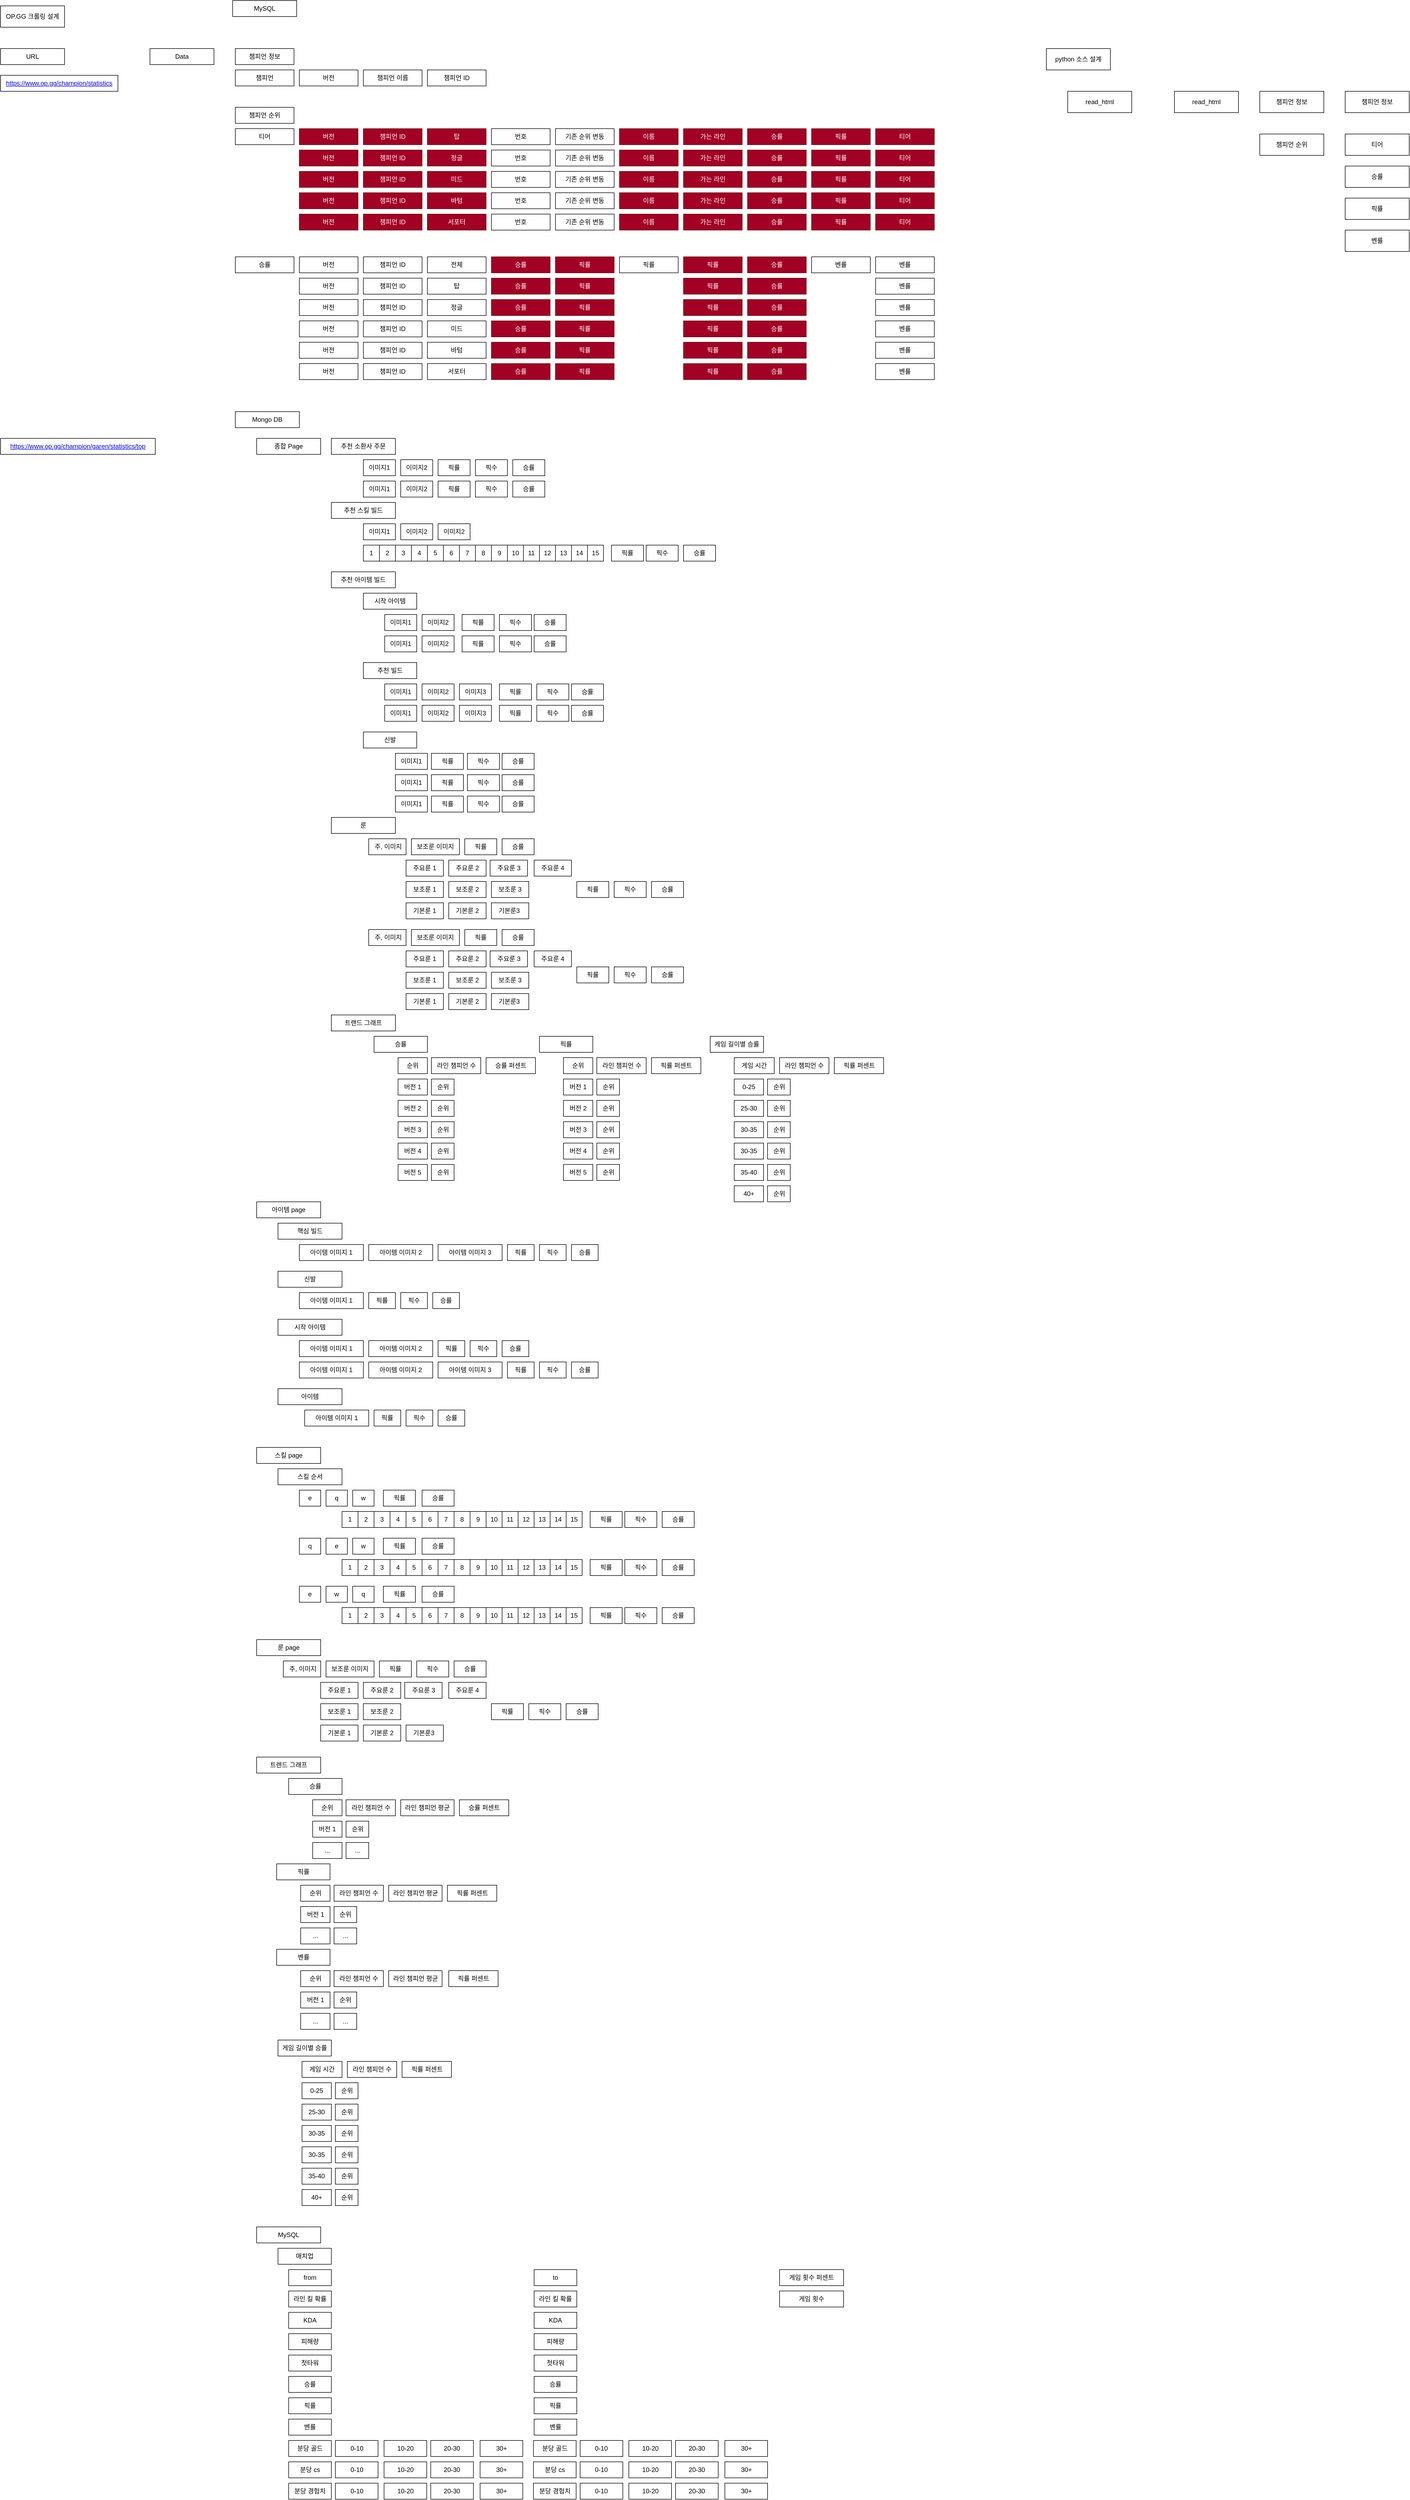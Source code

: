 <mxfile version="13.7.9" type="device"><diagram id="LE1SU1Ks_PDf7oSuKHE_" name="페이지-1"><mxGraphModel dx="2031" dy="1174" grid="1" gridSize="10" guides="1" tooltips="1" connect="1" arrows="1" fold="1" page="1" pageScale="1" pageWidth="10000" pageHeight="10000" math="0" shadow="0"><root><mxCell id="0"/><mxCell id="1" parent="0"/><mxCell id="Iw_0Gi7QxWNCxpwreVZZ-1" value="OP.GG 크롤링 설계" style="rounded=0;whiteSpace=wrap;html=1;" parent="1" vertex="1"><mxGeometry x="520" y="280" width="120" height="40" as="geometry"/></mxCell><mxCell id="nb9C74wzsQ_ZGJkJdmMD-3" value="&lt;a href=&quot;https://www.op.gg/champion/statistics&quot;&gt;https://www.op.gg/champion/statistics&lt;/a&gt;" style="rounded=0;whiteSpace=wrap;html=1;" parent="1" vertex="1"><mxGeometry x="520" y="410" width="220" height="30" as="geometry"/></mxCell><mxCell id="nb9C74wzsQ_ZGJkJdmMD-5" value="URL" style="rounded=0;whiteSpace=wrap;html=1;" parent="1" vertex="1"><mxGeometry x="520" y="360" width="120" height="30" as="geometry"/></mxCell><mxCell id="nb9C74wzsQ_ZGJkJdmMD-10" value="Data" style="rounded=0;whiteSpace=wrap;html=1;" parent="1" vertex="1"><mxGeometry x="800" y="360" width="120" height="30" as="geometry"/></mxCell><mxCell id="nb9C74wzsQ_ZGJkJdmMD-19" value="티어" style="rounded=0;whiteSpace=wrap;html=1;" parent="1" vertex="1"><mxGeometry x="960" y="510" width="110" height="30" as="geometry"/></mxCell><mxCell id="nb9C74wzsQ_ZGJkJdmMD-20" value="탑" style="rounded=0;whiteSpace=wrap;html=1;fillColor=#a20025;strokeColor=#6F0000;fontColor=#ffffff;" parent="1" vertex="1"><mxGeometry x="1320" y="510" width="110" height="30" as="geometry"/></mxCell><mxCell id="nb9C74wzsQ_ZGJkJdmMD-21" value="정글" style="rounded=0;whiteSpace=wrap;html=1;fillColor=#a20025;strokeColor=#6F0000;fontColor=#ffffff;" parent="1" vertex="1"><mxGeometry x="1320" y="550" width="110" height="30" as="geometry"/></mxCell><mxCell id="nb9C74wzsQ_ZGJkJdmMD-22" value="미드" style="rounded=0;whiteSpace=wrap;html=1;fillColor=#a20025;strokeColor=#6F0000;fontColor=#ffffff;" parent="1" vertex="1"><mxGeometry x="1320" y="590" width="110" height="30" as="geometry"/></mxCell><mxCell id="nb9C74wzsQ_ZGJkJdmMD-23" value="바텀" style="rounded=0;whiteSpace=wrap;html=1;fillColor=#a20025;strokeColor=#6F0000;fontColor=#ffffff;" parent="1" vertex="1"><mxGeometry x="1320" y="630" width="110" height="30" as="geometry"/></mxCell><mxCell id="nb9C74wzsQ_ZGJkJdmMD-24" value="서포터" style="rounded=0;whiteSpace=wrap;html=1;fillColor=#a20025;strokeColor=#6F0000;fontColor=#ffffff;" parent="1" vertex="1"><mxGeometry x="1320" y="670" width="110" height="30" as="geometry"/></mxCell><mxCell id="nb9C74wzsQ_ZGJkJdmMD-25" value="번호" style="rounded=0;whiteSpace=wrap;html=1;" parent="1" vertex="1"><mxGeometry x="1440" y="510" width="110" height="30" as="geometry"/></mxCell><mxCell id="nb9C74wzsQ_ZGJkJdmMD-26" value="기존 순위 변동" style="rounded=0;whiteSpace=wrap;html=1;" parent="1" vertex="1"><mxGeometry x="1560" y="510" width="110" height="30" as="geometry"/></mxCell><mxCell id="nb9C74wzsQ_ZGJkJdmMD-27" value="이름" style="rounded=0;whiteSpace=wrap;html=1;fillColor=#a20025;strokeColor=#6F0000;fontColor=#ffffff;" parent="1" vertex="1"><mxGeometry x="1680" y="510" width="110" height="30" as="geometry"/></mxCell><mxCell id="nb9C74wzsQ_ZGJkJdmMD-28" value="가는 라인" style="rounded=0;whiteSpace=wrap;html=1;fillColor=#a20025;strokeColor=#6F0000;fontColor=#ffffff;" parent="1" vertex="1"><mxGeometry x="1800" y="510" width="110" height="30" as="geometry"/></mxCell><mxCell id="nb9C74wzsQ_ZGJkJdmMD-29" value="승률" style="rounded=0;whiteSpace=wrap;html=1;fillColor=#a20025;strokeColor=#6F0000;fontColor=#ffffff;" parent="1" vertex="1"><mxGeometry x="1920" y="510" width="110" height="30" as="geometry"/></mxCell><mxCell id="nb9C74wzsQ_ZGJkJdmMD-30" value="픽률" style="rounded=0;whiteSpace=wrap;html=1;fillColor=#a20025;strokeColor=#6F0000;fontColor=#ffffff;" parent="1" vertex="1"><mxGeometry x="2040" y="510" width="110" height="30" as="geometry"/></mxCell><mxCell id="nb9C74wzsQ_ZGJkJdmMD-31" value="티어" style="rounded=0;whiteSpace=wrap;html=1;fillColor=#a20025;strokeColor=#6F0000;fontColor=#ffffff;" parent="1" vertex="1"><mxGeometry x="2160" y="510" width="110" height="30" as="geometry"/></mxCell><mxCell id="nb9C74wzsQ_ZGJkJdmMD-32" value="번호" style="rounded=0;whiteSpace=wrap;html=1;" parent="1" vertex="1"><mxGeometry x="1440" y="550" width="110" height="30" as="geometry"/></mxCell><mxCell id="nb9C74wzsQ_ZGJkJdmMD-33" value="기존 순위 변동" style="rounded=0;whiteSpace=wrap;html=1;" parent="1" vertex="1"><mxGeometry x="1560" y="550" width="110" height="30" as="geometry"/></mxCell><mxCell id="nb9C74wzsQ_ZGJkJdmMD-34" value="이름" style="rounded=0;whiteSpace=wrap;html=1;fillColor=#a20025;strokeColor=#6F0000;fontColor=#ffffff;" parent="1" vertex="1"><mxGeometry x="1680" y="550" width="110" height="30" as="geometry"/></mxCell><mxCell id="nb9C74wzsQ_ZGJkJdmMD-35" value="가는 라인" style="rounded=0;whiteSpace=wrap;html=1;fillColor=#a20025;strokeColor=#6F0000;fontColor=#ffffff;" parent="1" vertex="1"><mxGeometry x="1800" y="550" width="110" height="30" as="geometry"/></mxCell><mxCell id="nb9C74wzsQ_ZGJkJdmMD-36" value="승률" style="rounded=0;whiteSpace=wrap;html=1;fillColor=#a20025;strokeColor=#6F0000;fontColor=#ffffff;" parent="1" vertex="1"><mxGeometry x="1920" y="550" width="110" height="30" as="geometry"/></mxCell><mxCell id="nb9C74wzsQ_ZGJkJdmMD-37" value="픽률" style="rounded=0;whiteSpace=wrap;html=1;fillColor=#a20025;strokeColor=#6F0000;fontColor=#ffffff;" parent="1" vertex="1"><mxGeometry x="2040" y="550" width="110" height="30" as="geometry"/></mxCell><mxCell id="nb9C74wzsQ_ZGJkJdmMD-38" value="티어" style="rounded=0;whiteSpace=wrap;html=1;fillColor=#a20025;strokeColor=#6F0000;fontColor=#ffffff;" parent="1" vertex="1"><mxGeometry x="2160" y="550" width="110" height="30" as="geometry"/></mxCell><mxCell id="nb9C74wzsQ_ZGJkJdmMD-39" value="번호" style="rounded=0;whiteSpace=wrap;html=1;" parent="1" vertex="1"><mxGeometry x="1440" y="590" width="110" height="30" as="geometry"/></mxCell><mxCell id="nb9C74wzsQ_ZGJkJdmMD-40" value="기존 순위 변동" style="rounded=0;whiteSpace=wrap;html=1;" parent="1" vertex="1"><mxGeometry x="1560" y="590" width="110" height="30" as="geometry"/></mxCell><mxCell id="nb9C74wzsQ_ZGJkJdmMD-41" value="이름" style="rounded=0;whiteSpace=wrap;html=1;fillColor=#a20025;strokeColor=#6F0000;fontColor=#ffffff;" parent="1" vertex="1"><mxGeometry x="1680" y="590" width="110" height="30" as="geometry"/></mxCell><mxCell id="nb9C74wzsQ_ZGJkJdmMD-42" value="가는 라인" style="rounded=0;whiteSpace=wrap;html=1;fillColor=#a20025;strokeColor=#6F0000;fontColor=#ffffff;" parent="1" vertex="1"><mxGeometry x="1800" y="590" width="110" height="30" as="geometry"/></mxCell><mxCell id="nb9C74wzsQ_ZGJkJdmMD-43" value="승률" style="rounded=0;whiteSpace=wrap;html=1;fillColor=#a20025;strokeColor=#6F0000;fontColor=#ffffff;" parent="1" vertex="1"><mxGeometry x="1920" y="590" width="110" height="30" as="geometry"/></mxCell><mxCell id="nb9C74wzsQ_ZGJkJdmMD-44" value="픽률" style="rounded=0;whiteSpace=wrap;html=1;fillColor=#a20025;strokeColor=#6F0000;fontColor=#ffffff;" parent="1" vertex="1"><mxGeometry x="2040" y="590" width="110" height="30" as="geometry"/></mxCell><mxCell id="nb9C74wzsQ_ZGJkJdmMD-45" value="티어" style="rounded=0;whiteSpace=wrap;html=1;fillColor=#a20025;strokeColor=#6F0000;fontColor=#ffffff;" parent="1" vertex="1"><mxGeometry x="2160" y="590" width="110" height="30" as="geometry"/></mxCell><mxCell id="nb9C74wzsQ_ZGJkJdmMD-60" value="번호" style="rounded=0;whiteSpace=wrap;html=1;" parent="1" vertex="1"><mxGeometry x="1440" y="630" width="110" height="30" as="geometry"/></mxCell><mxCell id="nb9C74wzsQ_ZGJkJdmMD-61" value="기존 순위 변동" style="rounded=0;whiteSpace=wrap;html=1;" parent="1" vertex="1"><mxGeometry x="1560" y="630" width="110" height="30" as="geometry"/></mxCell><mxCell id="nb9C74wzsQ_ZGJkJdmMD-62" value="이름" style="rounded=0;whiteSpace=wrap;html=1;fillColor=#a20025;strokeColor=#6F0000;fontColor=#ffffff;" parent="1" vertex="1"><mxGeometry x="1680" y="630" width="110" height="30" as="geometry"/></mxCell><mxCell id="nb9C74wzsQ_ZGJkJdmMD-63" value="가는 라인" style="rounded=0;whiteSpace=wrap;html=1;fillColor=#a20025;strokeColor=#6F0000;fontColor=#ffffff;" parent="1" vertex="1"><mxGeometry x="1800" y="630" width="110" height="30" as="geometry"/></mxCell><mxCell id="nb9C74wzsQ_ZGJkJdmMD-64" value="승률" style="rounded=0;whiteSpace=wrap;html=1;fillColor=#a20025;strokeColor=#6F0000;fontColor=#ffffff;" parent="1" vertex="1"><mxGeometry x="1920" y="630" width="110" height="30" as="geometry"/></mxCell><mxCell id="nb9C74wzsQ_ZGJkJdmMD-65" value="픽률" style="rounded=0;whiteSpace=wrap;html=1;fillColor=#a20025;strokeColor=#6F0000;fontColor=#ffffff;" parent="1" vertex="1"><mxGeometry x="2040" y="630" width="110" height="30" as="geometry"/></mxCell><mxCell id="nb9C74wzsQ_ZGJkJdmMD-66" value="티어" style="rounded=0;whiteSpace=wrap;html=1;fillColor=#a20025;strokeColor=#6F0000;fontColor=#ffffff;" parent="1" vertex="1"><mxGeometry x="2160" y="630" width="110" height="30" as="geometry"/></mxCell><mxCell id="nb9C74wzsQ_ZGJkJdmMD-67" value="번호" style="rounded=0;whiteSpace=wrap;html=1;" parent="1" vertex="1"><mxGeometry x="1440" y="670" width="110" height="30" as="geometry"/></mxCell><mxCell id="nb9C74wzsQ_ZGJkJdmMD-68" value="기존 순위 변동" style="rounded=0;whiteSpace=wrap;html=1;" parent="1" vertex="1"><mxGeometry x="1560" y="670" width="110" height="30" as="geometry"/></mxCell><mxCell id="nb9C74wzsQ_ZGJkJdmMD-69" value="이름" style="rounded=0;whiteSpace=wrap;html=1;fillColor=#a20025;strokeColor=#6F0000;fontColor=#ffffff;" parent="1" vertex="1"><mxGeometry x="1680" y="670" width="110" height="30" as="geometry"/></mxCell><mxCell id="nb9C74wzsQ_ZGJkJdmMD-70" value="가는 라인" style="rounded=0;whiteSpace=wrap;html=1;fillColor=#a20025;strokeColor=#6F0000;fontColor=#ffffff;" parent="1" vertex="1"><mxGeometry x="1800" y="670" width="110" height="30" as="geometry"/></mxCell><mxCell id="nb9C74wzsQ_ZGJkJdmMD-71" value="승률" style="rounded=0;whiteSpace=wrap;html=1;fillColor=#a20025;strokeColor=#6F0000;fontColor=#ffffff;" parent="1" vertex="1"><mxGeometry x="1920" y="670" width="110" height="30" as="geometry"/></mxCell><mxCell id="nb9C74wzsQ_ZGJkJdmMD-72" value="픽률" style="rounded=0;whiteSpace=wrap;html=1;fillColor=#a20025;strokeColor=#6F0000;fontColor=#ffffff;" parent="1" vertex="1"><mxGeometry x="2040" y="670" width="110" height="30" as="geometry"/></mxCell><mxCell id="nb9C74wzsQ_ZGJkJdmMD-73" value="티어" style="rounded=0;whiteSpace=wrap;html=1;fillColor=#a20025;strokeColor=#6F0000;fontColor=#ffffff;" parent="1" vertex="1"><mxGeometry x="2160" y="670" width="110" height="30" as="geometry"/></mxCell><mxCell id="nb9C74wzsQ_ZGJkJdmMD-74" value="승률" style="rounded=0;whiteSpace=wrap;html=1;" parent="1" vertex="1"><mxGeometry x="960" y="750" width="110" height="30" as="geometry"/></mxCell><mxCell id="nb9C74wzsQ_ZGJkJdmMD-75" value="탑" style="rounded=0;whiteSpace=wrap;html=1;" parent="1" vertex="1"><mxGeometry x="1320" y="790" width="110" height="30" as="geometry"/></mxCell><mxCell id="nb9C74wzsQ_ZGJkJdmMD-76" value="정글" style="rounded=0;whiteSpace=wrap;html=1;" parent="1" vertex="1"><mxGeometry x="1320" y="830" width="110" height="30" as="geometry"/></mxCell><mxCell id="nb9C74wzsQ_ZGJkJdmMD-77" value="미드" style="rounded=0;whiteSpace=wrap;html=1;" parent="1" vertex="1"><mxGeometry x="1320" y="870" width="110" height="30" as="geometry"/></mxCell><mxCell id="nb9C74wzsQ_ZGJkJdmMD-78" value="바텀" style="rounded=0;whiteSpace=wrap;html=1;" parent="1" vertex="1"><mxGeometry x="1320" y="910" width="110" height="30" as="geometry"/></mxCell><mxCell id="nb9C74wzsQ_ZGJkJdmMD-79" value="서포터" style="rounded=0;whiteSpace=wrap;html=1;" parent="1" vertex="1"><mxGeometry x="1320" y="950" width="110" height="30" as="geometry"/></mxCell><mxCell id="nb9C74wzsQ_ZGJkJdmMD-86" value="승률" style="rounded=0;whiteSpace=wrap;html=1;fillColor=#a20025;strokeColor=#6F0000;fontColor=#ffffff;" parent="1" vertex="1"><mxGeometry x="1440" y="790" width="110" height="30" as="geometry"/></mxCell><mxCell id="nb9C74wzsQ_ZGJkJdmMD-87" value="픽률" style="rounded=0;whiteSpace=wrap;html=1;fillColor=#a20025;strokeColor=#6F0000;fontColor=#ffffff;" parent="1" vertex="1"><mxGeometry x="1560" y="790" width="110" height="30" as="geometry"/></mxCell><mxCell id="nb9C74wzsQ_ZGJkJdmMD-89" value="승률" style="rounded=0;whiteSpace=wrap;html=1;fillColor=#a20025;strokeColor=#6F0000;fontColor=#ffffff;" parent="1" vertex="1"><mxGeometry x="1440" y="830" width="110" height="30" as="geometry"/></mxCell><mxCell id="nb9C74wzsQ_ZGJkJdmMD-90" value="픽률" style="rounded=0;whiteSpace=wrap;html=1;fillColor=#a20025;strokeColor=#6F0000;fontColor=#ffffff;" parent="1" vertex="1"><mxGeometry x="1560" y="830" width="110" height="30" as="geometry"/></mxCell><mxCell id="nb9C74wzsQ_ZGJkJdmMD-92" value="승률" style="rounded=0;whiteSpace=wrap;html=1;fillColor=#a20025;strokeColor=#6F0000;fontColor=#ffffff;" parent="1" vertex="1"><mxGeometry x="1440" y="870" width="110" height="30" as="geometry"/></mxCell><mxCell id="nb9C74wzsQ_ZGJkJdmMD-93" value="픽률" style="rounded=0;whiteSpace=wrap;html=1;fillColor=#a20025;strokeColor=#6F0000;fontColor=#ffffff;" parent="1" vertex="1"><mxGeometry x="1560" y="870" width="110" height="30" as="geometry"/></mxCell><mxCell id="nb9C74wzsQ_ZGJkJdmMD-95" value="승률" style="rounded=0;whiteSpace=wrap;html=1;fillColor=#a20025;strokeColor=#6F0000;fontColor=#ffffff;" parent="1" vertex="1"><mxGeometry x="1440" y="910" width="110" height="30" as="geometry"/></mxCell><mxCell id="nb9C74wzsQ_ZGJkJdmMD-96" value="픽률" style="rounded=0;whiteSpace=wrap;html=1;fillColor=#a20025;strokeColor=#6F0000;fontColor=#ffffff;" parent="1" vertex="1"><mxGeometry x="1560" y="910" width="110" height="30" as="geometry"/></mxCell><mxCell id="nb9C74wzsQ_ZGJkJdmMD-98" value="승률" style="rounded=0;whiteSpace=wrap;html=1;fillColor=#a20025;strokeColor=#6F0000;fontColor=#ffffff;" parent="1" vertex="1"><mxGeometry x="1440" y="950" width="110" height="30" as="geometry"/></mxCell><mxCell id="nb9C74wzsQ_ZGJkJdmMD-99" value="픽률" style="rounded=0;whiteSpace=wrap;html=1;fillColor=#a20025;strokeColor=#6F0000;fontColor=#ffffff;" parent="1" vertex="1"><mxGeometry x="1560" y="950" width="110" height="30" as="geometry"/></mxCell><mxCell id="nb9C74wzsQ_ZGJkJdmMD-100" value="픽률" style="rounded=0;whiteSpace=wrap;html=1;" parent="1" vertex="1"><mxGeometry x="1680" y="750" width="110" height="30" as="geometry"/></mxCell><mxCell id="nb9C74wzsQ_ZGJkJdmMD-127" value="승률" style="rounded=0;whiteSpace=wrap;html=1;fillColor=#a20025;strokeColor=#6F0000;fontColor=#ffffff;" parent="1" vertex="1"><mxGeometry x="1920" y="790" width="110" height="30" as="geometry"/></mxCell><mxCell id="nb9C74wzsQ_ZGJkJdmMD-128" value="픽률" style="rounded=0;whiteSpace=wrap;html=1;fillColor=#a20025;strokeColor=#6F0000;fontColor=#ffffff;" parent="1" vertex="1"><mxGeometry x="1800" y="790" width="110" height="30" as="geometry"/></mxCell><mxCell id="nb9C74wzsQ_ZGJkJdmMD-130" value="승률" style="rounded=0;whiteSpace=wrap;html=1;fillColor=#a20025;strokeColor=#6F0000;fontColor=#ffffff;" parent="1" vertex="1"><mxGeometry x="1920" y="830" width="110" height="30" as="geometry"/></mxCell><mxCell id="nb9C74wzsQ_ZGJkJdmMD-131" value="픽률" style="rounded=0;whiteSpace=wrap;html=1;fillColor=#a20025;strokeColor=#6F0000;fontColor=#ffffff;" parent="1" vertex="1"><mxGeometry x="1800" y="830" width="110" height="30" as="geometry"/></mxCell><mxCell id="nb9C74wzsQ_ZGJkJdmMD-133" value="승률" style="rounded=0;whiteSpace=wrap;html=1;fillColor=#a20025;strokeColor=#6F0000;fontColor=#ffffff;" parent="1" vertex="1"><mxGeometry x="1920" y="870" width="110" height="30" as="geometry"/></mxCell><mxCell id="nb9C74wzsQ_ZGJkJdmMD-134" value="픽률" style="rounded=0;whiteSpace=wrap;html=1;fillColor=#a20025;strokeColor=#6F0000;fontColor=#ffffff;" parent="1" vertex="1"><mxGeometry x="1800" y="870" width="110" height="30" as="geometry"/></mxCell><mxCell id="nb9C74wzsQ_ZGJkJdmMD-136" value="승률" style="rounded=0;whiteSpace=wrap;html=1;fillColor=#a20025;strokeColor=#6F0000;fontColor=#ffffff;" parent="1" vertex="1"><mxGeometry x="1920" y="910" width="110" height="30" as="geometry"/></mxCell><mxCell id="nb9C74wzsQ_ZGJkJdmMD-137" value="픽률" style="rounded=0;whiteSpace=wrap;html=1;fillColor=#a20025;strokeColor=#6F0000;fontColor=#ffffff;" parent="1" vertex="1"><mxGeometry x="1800" y="910" width="110" height="30" as="geometry"/></mxCell><mxCell id="nb9C74wzsQ_ZGJkJdmMD-139" value="승률" style="rounded=0;whiteSpace=wrap;html=1;fillColor=#a20025;strokeColor=#6F0000;fontColor=#ffffff;" parent="1" vertex="1"><mxGeometry x="1920" y="950" width="110" height="30" as="geometry"/></mxCell><mxCell id="nb9C74wzsQ_ZGJkJdmMD-140" value="픽률" style="rounded=0;whiteSpace=wrap;html=1;fillColor=#a20025;strokeColor=#6F0000;fontColor=#ffffff;" parent="1" vertex="1"><mxGeometry x="1800" y="950" width="110" height="30" as="geometry"/></mxCell><mxCell id="nb9C74wzsQ_ZGJkJdmMD-142" value="전체" style="rounded=0;whiteSpace=wrap;html=1;" parent="1" vertex="1"><mxGeometry x="1320" y="750" width="110" height="30" as="geometry"/></mxCell><mxCell id="nb9C74wzsQ_ZGJkJdmMD-144" value="승률" style="rounded=0;whiteSpace=wrap;html=1;fillColor=#a20025;strokeColor=#6F0000;fontColor=#ffffff;" parent="1" vertex="1"><mxGeometry x="1440" y="750" width="110" height="30" as="geometry"/></mxCell><mxCell id="nb9C74wzsQ_ZGJkJdmMD-145" value="픽률" style="rounded=0;whiteSpace=wrap;html=1;fillColor=#a20025;strokeColor=#6F0000;fontColor=#ffffff;" parent="1" vertex="1"><mxGeometry x="1560" y="750" width="110" height="30" as="geometry"/></mxCell><mxCell id="nb9C74wzsQ_ZGJkJdmMD-152" value="픽률" style="rounded=0;whiteSpace=wrap;html=1;fillColor=#a20025;strokeColor=#6F0000;fontColor=#ffffff;" parent="1" vertex="1"><mxGeometry x="1800" y="750" width="110" height="30" as="geometry"/></mxCell><mxCell id="nb9C74wzsQ_ZGJkJdmMD-153" value="승률" style="rounded=0;whiteSpace=wrap;html=1;fillColor=#a20025;strokeColor=#6F0000;fontColor=#ffffff;" parent="1" vertex="1"><mxGeometry x="1920" y="750" width="110" height="30" as="geometry"/></mxCell><mxCell id="nb9C74wzsQ_ZGJkJdmMD-154" value="벤률" style="rounded=0;whiteSpace=wrap;html=1;" parent="1" vertex="1"><mxGeometry x="2040" y="750" width="110" height="30" as="geometry"/></mxCell><mxCell id="nb9C74wzsQ_ZGJkJdmMD-177" value="벤률" style="rounded=0;whiteSpace=wrap;html=1;" parent="1" vertex="1"><mxGeometry x="2160" y="750" width="110" height="30" as="geometry"/></mxCell><mxCell id="nb9C74wzsQ_ZGJkJdmMD-179" value="벤률" style="rounded=0;whiteSpace=wrap;html=1;" parent="1" vertex="1"><mxGeometry x="2160" y="790" width="110" height="30" as="geometry"/></mxCell><mxCell id="nb9C74wzsQ_ZGJkJdmMD-180" value="벤률" style="rounded=0;whiteSpace=wrap;html=1;" parent="1" vertex="1"><mxGeometry x="2160" y="830" width="110" height="30" as="geometry"/></mxCell><mxCell id="nb9C74wzsQ_ZGJkJdmMD-181" value="벤률" style="rounded=0;whiteSpace=wrap;html=1;" parent="1" vertex="1"><mxGeometry x="2160" y="870" width="110" height="30" as="geometry"/></mxCell><mxCell id="nb9C74wzsQ_ZGJkJdmMD-182" value="벤률" style="rounded=0;whiteSpace=wrap;html=1;" parent="1" vertex="1"><mxGeometry x="2160" y="910" width="110" height="30" as="geometry"/></mxCell><mxCell id="nb9C74wzsQ_ZGJkJdmMD-183" value="벤률" style="rounded=0;whiteSpace=wrap;html=1;" parent="1" vertex="1"><mxGeometry x="2160" y="950" width="110" height="30" as="geometry"/></mxCell><mxCell id="nb9C74wzsQ_ZGJkJdmMD-184" value="챔피언 순위" style="rounded=0;whiteSpace=wrap;html=1;" parent="1" vertex="1"><mxGeometry x="960" y="470" width="110" height="30" as="geometry"/></mxCell><mxCell id="nb9C74wzsQ_ZGJkJdmMD-185" value="버전" style="rounded=0;whiteSpace=wrap;html=1;" parent="1" vertex="1"><mxGeometry x="1080" y="750" width="110" height="30" as="geometry"/></mxCell><mxCell id="nb9C74wzsQ_ZGJkJdmMD-186" value="챔피언 ID" style="rounded=0;whiteSpace=wrap;html=1;" parent="1" vertex="1"><mxGeometry x="1200" y="750" width="110" height="30" as="geometry"/></mxCell><mxCell id="nb9C74wzsQ_ZGJkJdmMD-187" value="버전" style="rounded=0;whiteSpace=wrap;html=1;" parent="1" vertex="1"><mxGeometry x="1080" y="790" width="110" height="30" as="geometry"/></mxCell><mxCell id="nb9C74wzsQ_ZGJkJdmMD-188" value="챔피언 ID" style="rounded=0;whiteSpace=wrap;html=1;" parent="1" vertex="1"><mxGeometry x="1200" y="790" width="110" height="30" as="geometry"/></mxCell><mxCell id="nb9C74wzsQ_ZGJkJdmMD-189" value="버전" style="rounded=0;whiteSpace=wrap;html=1;" parent="1" vertex="1"><mxGeometry x="1080" y="830" width="110" height="30" as="geometry"/></mxCell><mxCell id="nb9C74wzsQ_ZGJkJdmMD-190" value="챔피언 ID" style="rounded=0;whiteSpace=wrap;html=1;" parent="1" vertex="1"><mxGeometry x="1200" y="830" width="110" height="30" as="geometry"/></mxCell><mxCell id="nb9C74wzsQ_ZGJkJdmMD-191" value="버전" style="rounded=0;whiteSpace=wrap;html=1;" parent="1" vertex="1"><mxGeometry x="1080" y="870" width="110" height="30" as="geometry"/></mxCell><mxCell id="nb9C74wzsQ_ZGJkJdmMD-192" value="챔피언 ID" style="rounded=0;whiteSpace=wrap;html=1;" parent="1" vertex="1"><mxGeometry x="1200" y="870" width="110" height="30" as="geometry"/></mxCell><mxCell id="nb9C74wzsQ_ZGJkJdmMD-193" value="버전" style="rounded=0;whiteSpace=wrap;html=1;" parent="1" vertex="1"><mxGeometry x="1080" y="910" width="110" height="30" as="geometry"/></mxCell><mxCell id="nb9C74wzsQ_ZGJkJdmMD-194" value="챔피언 ID" style="rounded=0;whiteSpace=wrap;html=1;" parent="1" vertex="1"><mxGeometry x="1200" y="910" width="110" height="30" as="geometry"/></mxCell><mxCell id="nb9C74wzsQ_ZGJkJdmMD-195" value="버전" style="rounded=0;whiteSpace=wrap;html=1;" parent="1" vertex="1"><mxGeometry x="1080" y="950" width="110" height="30" as="geometry"/></mxCell><mxCell id="nb9C74wzsQ_ZGJkJdmMD-196" value="챔피언 ID" style="rounded=0;whiteSpace=wrap;html=1;" parent="1" vertex="1"><mxGeometry x="1200" y="950" width="110" height="30" as="geometry"/></mxCell><mxCell id="nb9C74wzsQ_ZGJkJdmMD-197" value="버전" style="rounded=0;whiteSpace=wrap;html=1;fillColor=#a20025;strokeColor=#6F0000;fontColor=#ffffff;" parent="1" vertex="1"><mxGeometry x="1080" y="510" width="110" height="30" as="geometry"/></mxCell><mxCell id="nb9C74wzsQ_ZGJkJdmMD-198" value="챔피언 ID" style="rounded=0;whiteSpace=wrap;html=1;fillColor=#a20025;strokeColor=#6F0000;fontColor=#ffffff;" parent="1" vertex="1"><mxGeometry x="1200" y="510" width="110" height="30" as="geometry"/></mxCell><mxCell id="nb9C74wzsQ_ZGJkJdmMD-199" value="버전" style="rounded=0;whiteSpace=wrap;html=1;fillColor=#a20025;strokeColor=#6F0000;fontColor=#ffffff;" parent="1" vertex="1"><mxGeometry x="1080" y="550" width="110" height="30" as="geometry"/></mxCell><mxCell id="nb9C74wzsQ_ZGJkJdmMD-200" value="챔피언 ID" style="rounded=0;whiteSpace=wrap;html=1;fillColor=#a20025;strokeColor=#6F0000;fontColor=#ffffff;" parent="1" vertex="1"><mxGeometry x="1200" y="550" width="110" height="30" as="geometry"/></mxCell><mxCell id="nb9C74wzsQ_ZGJkJdmMD-201" value="버전" style="rounded=0;whiteSpace=wrap;html=1;fillColor=#a20025;strokeColor=#6F0000;fontColor=#ffffff;" parent="1" vertex="1"><mxGeometry x="1080" y="590" width="110" height="30" as="geometry"/></mxCell><mxCell id="nb9C74wzsQ_ZGJkJdmMD-202" value="챔피언 ID" style="rounded=0;whiteSpace=wrap;html=1;fillColor=#a20025;strokeColor=#6F0000;fontColor=#ffffff;" parent="1" vertex="1"><mxGeometry x="1200" y="590" width="110" height="30" as="geometry"/></mxCell><mxCell id="nb9C74wzsQ_ZGJkJdmMD-203" value="버전" style="rounded=0;whiteSpace=wrap;html=1;fillColor=#a20025;strokeColor=#6F0000;fontColor=#ffffff;" parent="1" vertex="1"><mxGeometry x="1080" y="630" width="110" height="30" as="geometry"/></mxCell><mxCell id="nb9C74wzsQ_ZGJkJdmMD-204" value="챔피언 ID" style="rounded=0;whiteSpace=wrap;html=1;fillColor=#a20025;strokeColor=#6F0000;fontColor=#ffffff;" parent="1" vertex="1"><mxGeometry x="1200" y="630" width="110" height="30" as="geometry"/></mxCell><mxCell id="nb9C74wzsQ_ZGJkJdmMD-205" value="버전" style="rounded=0;whiteSpace=wrap;html=1;fillColor=#a20025;strokeColor=#6F0000;fontColor=#ffffff;" parent="1" vertex="1"><mxGeometry x="1080" y="670" width="110" height="30" as="geometry"/></mxCell><mxCell id="nb9C74wzsQ_ZGJkJdmMD-206" value="챔피언 ID" style="rounded=0;whiteSpace=wrap;html=1;fillColor=#a20025;strokeColor=#6F0000;fontColor=#ffffff;" parent="1" vertex="1"><mxGeometry x="1200" y="670" width="110" height="30" as="geometry"/></mxCell><mxCell id="nb9C74wzsQ_ZGJkJdmMD-209" value="챔피언 정보" style="rounded=0;whiteSpace=wrap;html=1;" parent="1" vertex="1"><mxGeometry x="960" y="360" width="110" height="30" as="geometry"/></mxCell><mxCell id="nb9C74wzsQ_ZGJkJdmMD-210" value="챔피언" style="rounded=0;whiteSpace=wrap;html=1;" parent="1" vertex="1"><mxGeometry x="960" y="400" width="110" height="30" as="geometry"/></mxCell><mxCell id="nb9C74wzsQ_ZGJkJdmMD-211" value="버전" style="rounded=0;whiteSpace=wrap;html=1;" parent="1" vertex="1"><mxGeometry x="1080" y="400" width="110" height="30" as="geometry"/></mxCell><mxCell id="nb9C74wzsQ_ZGJkJdmMD-212" value="챔피언 이름" style="rounded=0;whiteSpace=wrap;html=1;" parent="1" vertex="1"><mxGeometry x="1200" y="400" width="110" height="30" as="geometry"/></mxCell><mxCell id="nb9C74wzsQ_ZGJkJdmMD-213" value="챔피언 ID" style="rounded=0;whiteSpace=wrap;html=1;" parent="1" vertex="1"><mxGeometry x="1320" y="400" width="110" height="30" as="geometry"/></mxCell><mxCell id="nb9C74wzsQ_ZGJkJdmMD-214" value="&lt;a href=&quot;https://www.op.gg/champion/statistics&quot;&gt;https://www.op.gg/champion/garen/statistics/top&lt;/a&gt;" style="rounded=0;whiteSpace=wrap;html=1;" parent="1" vertex="1"><mxGeometry x="520" y="1090" width="290" height="30" as="geometry"/></mxCell><mxCell id="nb9C74wzsQ_ZGJkJdmMD-217" value="MySQL" style="rounded=0;whiteSpace=wrap;html=1;" parent="1" vertex="1"><mxGeometry x="955" y="270" width="120" height="30" as="geometry"/></mxCell><mxCell id="nb9C74wzsQ_ZGJkJdmMD-221" value="Mongo DB" style="rounded=0;whiteSpace=wrap;html=1;" parent="1" vertex="1"><mxGeometry x="960" y="1040" width="120" height="30" as="geometry"/></mxCell><mxCell id="nb9C74wzsQ_ZGJkJdmMD-223" value="종합 Page" style="rounded=0;whiteSpace=wrap;html=1;" parent="1" vertex="1"><mxGeometry x="1000" y="1090" width="120" height="30" as="geometry"/></mxCell><mxCell id="nb9C74wzsQ_ZGJkJdmMD-224" value="추천 소환사 주문" style="rounded=0;whiteSpace=wrap;html=1;" parent="1" vertex="1"><mxGeometry x="1140" y="1090" width="120" height="30" as="geometry"/></mxCell><mxCell id="nb9C74wzsQ_ZGJkJdmMD-225" value="이미지1" style="rounded=0;whiteSpace=wrap;html=1;" parent="1" vertex="1"><mxGeometry x="1200" y="1130" width="60" height="30" as="geometry"/></mxCell><mxCell id="nb9C74wzsQ_ZGJkJdmMD-226" value="이미지2" style="rounded=0;whiteSpace=wrap;html=1;" parent="1" vertex="1"><mxGeometry x="1270" y="1130" width="60" height="30" as="geometry"/></mxCell><mxCell id="nb9C74wzsQ_ZGJkJdmMD-227" value="픽률" style="rounded=0;whiteSpace=wrap;html=1;" parent="1" vertex="1"><mxGeometry x="1340" y="1130" width="60" height="30" as="geometry"/></mxCell><mxCell id="nb9C74wzsQ_ZGJkJdmMD-228" value="승률" style="rounded=0;whiteSpace=wrap;html=1;" parent="1" vertex="1"><mxGeometry x="1480" y="1130" width="60" height="30" as="geometry"/></mxCell><mxCell id="nb9C74wzsQ_ZGJkJdmMD-229" value="추천 스킬 빌드" style="rounded=0;whiteSpace=wrap;html=1;" parent="1" vertex="1"><mxGeometry x="1140" y="1210" width="120" height="30" as="geometry"/></mxCell><mxCell id="nb9C74wzsQ_ZGJkJdmMD-234" value="이미지1" style="rounded=0;whiteSpace=wrap;html=1;" parent="1" vertex="1"><mxGeometry x="1200" y="1250" width="60" height="30" as="geometry"/></mxCell><mxCell id="nb9C74wzsQ_ZGJkJdmMD-235" value="이미지2" style="rounded=0;whiteSpace=wrap;html=1;" parent="1" vertex="1"><mxGeometry x="1270" y="1250" width="60" height="30" as="geometry"/></mxCell><mxCell id="nb9C74wzsQ_ZGJkJdmMD-238" value="이미지2" style="rounded=0;whiteSpace=wrap;html=1;" parent="1" vertex="1"><mxGeometry x="1340" y="1250" width="60" height="30" as="geometry"/></mxCell><mxCell id="nb9C74wzsQ_ZGJkJdmMD-256" value="추천 아이템 빌드" style="rounded=0;whiteSpace=wrap;html=1;" parent="1" vertex="1"><mxGeometry x="1140" y="1340" width="120" height="30" as="geometry"/></mxCell><mxCell id="nb9C74wzsQ_ZGJkJdmMD-257" value="시작 아이템" style="rounded=0;whiteSpace=wrap;html=1;" parent="1" vertex="1"><mxGeometry x="1200" y="1380" width="100" height="30" as="geometry"/></mxCell><mxCell id="nb9C74wzsQ_ZGJkJdmMD-258" value="이미지1" style="rounded=0;whiteSpace=wrap;html=1;" parent="1" vertex="1"><mxGeometry x="1200" y="1170" width="60" height="30" as="geometry"/></mxCell><mxCell id="nb9C74wzsQ_ZGJkJdmMD-259" value="이미지2" style="rounded=0;whiteSpace=wrap;html=1;" parent="1" vertex="1"><mxGeometry x="1270" y="1170" width="60" height="30" as="geometry"/></mxCell><mxCell id="nb9C74wzsQ_ZGJkJdmMD-260" value="픽률" style="rounded=0;whiteSpace=wrap;html=1;" parent="1" vertex="1"><mxGeometry x="1340" y="1170" width="60" height="30" as="geometry"/></mxCell><mxCell id="nb9C74wzsQ_ZGJkJdmMD-261" value="승률" style="rounded=0;whiteSpace=wrap;html=1;" parent="1" vertex="1"><mxGeometry x="1480" y="1170" width="60" height="30" as="geometry"/></mxCell><mxCell id="nb9C74wzsQ_ZGJkJdmMD-262" value="이미지1" style="rounded=0;whiteSpace=wrap;html=1;" parent="1" vertex="1"><mxGeometry x="1240" y="1420" width="60" height="30" as="geometry"/></mxCell><mxCell id="nb9C74wzsQ_ZGJkJdmMD-263" value="이미지2" style="rounded=0;whiteSpace=wrap;html=1;" parent="1" vertex="1"><mxGeometry x="1310" y="1420" width="60" height="30" as="geometry"/></mxCell><mxCell id="nb9C74wzsQ_ZGJkJdmMD-264" value="픽률" style="rounded=0;whiteSpace=wrap;html=1;" parent="1" vertex="1"><mxGeometry x="1385" y="1420" width="60" height="30" as="geometry"/></mxCell><mxCell id="nb9C74wzsQ_ZGJkJdmMD-265" value="승률" style="rounded=0;whiteSpace=wrap;html=1;" parent="1" vertex="1"><mxGeometry x="1520" y="1420" width="60" height="30" as="geometry"/></mxCell><mxCell id="nb9C74wzsQ_ZGJkJdmMD-266" value="이미지1" style="rounded=0;whiteSpace=wrap;html=1;" parent="1" vertex="1"><mxGeometry x="1240" y="1460" width="60" height="30" as="geometry"/></mxCell><mxCell id="nb9C74wzsQ_ZGJkJdmMD-267" value="이미지2" style="rounded=0;whiteSpace=wrap;html=1;" parent="1" vertex="1"><mxGeometry x="1310" y="1460" width="60" height="30" as="geometry"/></mxCell><mxCell id="nb9C74wzsQ_ZGJkJdmMD-268" value="픽률" style="rounded=0;whiteSpace=wrap;html=1;" parent="1" vertex="1"><mxGeometry x="1385" y="1460" width="60" height="30" as="geometry"/></mxCell><mxCell id="nb9C74wzsQ_ZGJkJdmMD-269" value="승률" style="rounded=0;whiteSpace=wrap;html=1;" parent="1" vertex="1"><mxGeometry x="1520" y="1460" width="60" height="30" as="geometry"/></mxCell><mxCell id="nb9C74wzsQ_ZGJkJdmMD-270" value="추천 빌드" style="rounded=0;whiteSpace=wrap;html=1;" parent="1" vertex="1"><mxGeometry x="1200" y="1510" width="100" height="30" as="geometry"/></mxCell><mxCell id="nb9C74wzsQ_ZGJkJdmMD-271" value="이미지1" style="rounded=0;whiteSpace=wrap;html=1;" parent="1" vertex="1"><mxGeometry x="1240" y="1550" width="60" height="30" as="geometry"/></mxCell><mxCell id="nb9C74wzsQ_ZGJkJdmMD-272" value="이미지2" style="rounded=0;whiteSpace=wrap;html=1;" parent="1" vertex="1"><mxGeometry x="1310" y="1550" width="60" height="30" as="geometry"/></mxCell><mxCell id="nb9C74wzsQ_ZGJkJdmMD-275" value="이미지1" style="rounded=0;whiteSpace=wrap;html=1;" parent="1" vertex="1"><mxGeometry x="1240" y="1590" width="60" height="30" as="geometry"/></mxCell><mxCell id="nb9C74wzsQ_ZGJkJdmMD-276" value="이미지2" style="rounded=0;whiteSpace=wrap;html=1;" parent="1" vertex="1"><mxGeometry x="1310" y="1590" width="60" height="30" as="geometry"/></mxCell><mxCell id="nb9C74wzsQ_ZGJkJdmMD-279" value="이미지3" style="rounded=0;whiteSpace=wrap;html=1;" parent="1" vertex="1"><mxGeometry x="1380" y="1550" width="60" height="30" as="geometry"/></mxCell><mxCell id="nb9C74wzsQ_ZGJkJdmMD-280" value="픽률" style="rounded=0;whiteSpace=wrap;html=1;" parent="1" vertex="1"><mxGeometry x="1455" y="1550" width="60" height="30" as="geometry"/></mxCell><mxCell id="nb9C74wzsQ_ZGJkJdmMD-281" value="승률" style="rounded=0;whiteSpace=wrap;html=1;" parent="1" vertex="1"><mxGeometry x="1590" y="1550" width="60" height="30" as="geometry"/></mxCell><mxCell id="nb9C74wzsQ_ZGJkJdmMD-282" value="이미지3" style="rounded=0;whiteSpace=wrap;html=1;" parent="1" vertex="1"><mxGeometry x="1380" y="1590" width="60" height="30" as="geometry"/></mxCell><mxCell id="nb9C74wzsQ_ZGJkJdmMD-283" value="픽률" style="rounded=0;whiteSpace=wrap;html=1;" parent="1" vertex="1"><mxGeometry x="1455" y="1590" width="60" height="30" as="geometry"/></mxCell><mxCell id="nb9C74wzsQ_ZGJkJdmMD-284" value="승률" style="rounded=0;whiteSpace=wrap;html=1;" parent="1" vertex="1"><mxGeometry x="1590" y="1590" width="60" height="30" as="geometry"/></mxCell><mxCell id="nb9C74wzsQ_ZGJkJdmMD-285" value="신발" style="rounded=0;whiteSpace=wrap;html=1;" parent="1" vertex="1"><mxGeometry x="1200" y="1640" width="100" height="30" as="geometry"/></mxCell><mxCell id="nb9C74wzsQ_ZGJkJdmMD-286" value="이미지1" style="rounded=0;whiteSpace=wrap;html=1;" parent="1" vertex="1"><mxGeometry x="1260" y="1760" width="60" height="30" as="geometry"/></mxCell><mxCell id="nb9C74wzsQ_ZGJkJdmMD-287" value="이미지1" style="rounded=0;whiteSpace=wrap;html=1;" parent="1" vertex="1"><mxGeometry x="1260" y="1720" width="60" height="30" as="geometry"/></mxCell><mxCell id="nb9C74wzsQ_ZGJkJdmMD-288" value="이미지1" style="rounded=0;whiteSpace=wrap;html=1;" parent="1" vertex="1"><mxGeometry x="1260" y="1680" width="60" height="30" as="geometry"/></mxCell><mxCell id="nb9C74wzsQ_ZGJkJdmMD-289" value="픽률" style="rounded=0;whiteSpace=wrap;html=1;" parent="1" vertex="1"><mxGeometry x="1327.5" y="1680" width="60" height="30" as="geometry"/></mxCell><mxCell id="nb9C74wzsQ_ZGJkJdmMD-290" value="승률" style="rounded=0;whiteSpace=wrap;html=1;" parent="1" vertex="1"><mxGeometry x="1460" y="1680" width="60" height="30" as="geometry"/></mxCell><mxCell id="nb9C74wzsQ_ZGJkJdmMD-291" value="픽률" style="rounded=0;whiteSpace=wrap;html=1;" parent="1" vertex="1"><mxGeometry x="1327.5" y="1720" width="60" height="30" as="geometry"/></mxCell><mxCell id="nb9C74wzsQ_ZGJkJdmMD-292" value="승률" style="rounded=0;whiteSpace=wrap;html=1;" parent="1" vertex="1"><mxGeometry x="1460" y="1720" width="60" height="30" as="geometry"/></mxCell><mxCell id="nb9C74wzsQ_ZGJkJdmMD-293" value="픽률" style="rounded=0;whiteSpace=wrap;html=1;" parent="1" vertex="1"><mxGeometry x="1327.5" y="1760" width="60" height="30" as="geometry"/></mxCell><mxCell id="nb9C74wzsQ_ZGJkJdmMD-294" value="승률" style="rounded=0;whiteSpace=wrap;html=1;" parent="1" vertex="1"><mxGeometry x="1460" y="1760" width="60" height="30" as="geometry"/></mxCell><mxCell id="nb9C74wzsQ_ZGJkJdmMD-295" value="룬" style="rounded=0;whiteSpace=wrap;html=1;" parent="1" vertex="1"><mxGeometry x="1140" y="1800" width="120" height="30" as="geometry"/></mxCell><mxCell id="nb9C74wzsQ_ZGJkJdmMD-338" value="&amp;nbsp;주, 이미지" style="rounded=0;whiteSpace=wrap;html=1;" parent="1" vertex="1"><mxGeometry x="1210" y="2010" width="70" height="30" as="geometry"/></mxCell><mxCell id="nb9C74wzsQ_ZGJkJdmMD-339" value="픽률" style="rounded=0;whiteSpace=wrap;html=1;" parent="1" vertex="1"><mxGeometry x="1390" y="2010" width="60" height="30" as="geometry"/></mxCell><mxCell id="nb9C74wzsQ_ZGJkJdmMD-340" value="승률" style="rounded=0;whiteSpace=wrap;html=1;" parent="1" vertex="1"><mxGeometry x="1460" y="2010" width="60" height="30" as="geometry"/></mxCell><mxCell id="nb9C74wzsQ_ZGJkJdmMD-341" value="보조룬 이미지" style="rounded=0;whiteSpace=wrap;html=1;" parent="1" vertex="1"><mxGeometry x="1290" y="2010" width="90" height="30" as="geometry"/></mxCell><mxCell id="nb9C74wzsQ_ZGJkJdmMD-342" value="주요룬 1" style="rounded=0;whiteSpace=wrap;html=1;" parent="1" vertex="1"><mxGeometry x="1280" y="2050" width="70" height="30" as="geometry"/></mxCell><mxCell id="nb9C74wzsQ_ZGJkJdmMD-343" value="주요룬 2" style="rounded=0;whiteSpace=wrap;html=1;" parent="1" vertex="1"><mxGeometry x="1360" y="2050" width="70" height="30" as="geometry"/></mxCell><mxCell id="nb9C74wzsQ_ZGJkJdmMD-344" value="주요룬 3" style="rounded=0;whiteSpace=wrap;html=1;" parent="1" vertex="1"><mxGeometry x="1437.5" y="2050" width="70" height="30" as="geometry"/></mxCell><mxCell id="nb9C74wzsQ_ZGJkJdmMD-345" value="주요룬 4" style="rounded=0;whiteSpace=wrap;html=1;" parent="1" vertex="1"><mxGeometry x="1520" y="2050" width="70" height="30" as="geometry"/></mxCell><mxCell id="nb9C74wzsQ_ZGJkJdmMD-346" value="보조룬 1" style="rounded=0;whiteSpace=wrap;html=1;" parent="1" vertex="1"><mxGeometry x="1280" y="2090" width="70" height="30" as="geometry"/></mxCell><mxCell id="nb9C74wzsQ_ZGJkJdmMD-347" value="보조룬 2" style="rounded=0;whiteSpace=wrap;html=1;" parent="1" vertex="1"><mxGeometry x="1360" y="2090" width="70" height="30" as="geometry"/></mxCell><mxCell id="nb9C74wzsQ_ZGJkJdmMD-348" value="보조룬 3" style="rounded=0;whiteSpace=wrap;html=1;" parent="1" vertex="1"><mxGeometry x="1440" y="2090" width="70" height="30" as="geometry"/></mxCell><mxCell id="nb9C74wzsQ_ZGJkJdmMD-349" value="기본룬 1" style="rounded=0;whiteSpace=wrap;html=1;" parent="1" vertex="1"><mxGeometry x="1280" y="2130" width="70" height="30" as="geometry"/></mxCell><mxCell id="nb9C74wzsQ_ZGJkJdmMD-350" value="기본룬 2" style="rounded=0;whiteSpace=wrap;html=1;" parent="1" vertex="1"><mxGeometry x="1360" y="2130" width="70" height="30" as="geometry"/></mxCell><mxCell id="nb9C74wzsQ_ZGJkJdmMD-351" value="기본룬3&amp;nbsp;" style="rounded=0;whiteSpace=wrap;html=1;" parent="1" vertex="1"><mxGeometry x="1440" y="2130" width="70" height="30" as="geometry"/></mxCell><mxCell id="nb9C74wzsQ_ZGJkJdmMD-352" value="트랜드 그래프" style="rounded=0;whiteSpace=wrap;html=1;" parent="1" vertex="1"><mxGeometry x="1140" y="2170" width="120" height="30" as="geometry"/></mxCell><mxCell id="nb9C74wzsQ_ZGJkJdmMD-383" value="게임 길이별 승률" style="rounded=0;whiteSpace=wrap;html=1;" parent="1" vertex="1"><mxGeometry x="1850" y="2210" width="100" height="30" as="geometry"/></mxCell><mxCell id="nb9C74wzsQ_ZGJkJdmMD-384" value="게임 시간" style="rounded=0;whiteSpace=wrap;html=1;" parent="1" vertex="1"><mxGeometry x="1895" y="2250" width="75" height="30" as="geometry"/></mxCell><mxCell id="nb9C74wzsQ_ZGJkJdmMD-385" value="라인 챔피언 수" style="rounded=0;whiteSpace=wrap;html=1;" parent="1" vertex="1"><mxGeometry x="1980" y="2250" width="92.5" height="30" as="geometry"/></mxCell><mxCell id="nb9C74wzsQ_ZGJkJdmMD-386" value="픽률 퍼센트" style="rounded=0;whiteSpace=wrap;html=1;" parent="1" vertex="1"><mxGeometry x="2082.5" y="2250" width="92.5" height="30" as="geometry"/></mxCell><mxCell id="nb9C74wzsQ_ZGJkJdmMD-387" value="0-25" style="rounded=0;whiteSpace=wrap;html=1;" parent="1" vertex="1"><mxGeometry x="1895" y="2290" width="55" height="30" as="geometry"/></mxCell><mxCell id="nb9C74wzsQ_ZGJkJdmMD-388" value="순위" style="rounded=0;whiteSpace=wrap;html=1;" parent="1" vertex="1"><mxGeometry x="1957.5" y="2290" width="42.5" height="30" as="geometry"/></mxCell><mxCell id="nb9C74wzsQ_ZGJkJdmMD-389" value="25-30" style="rounded=0;whiteSpace=wrap;html=1;" parent="1" vertex="1"><mxGeometry x="1895" y="2330" width="55" height="30" as="geometry"/></mxCell><mxCell id="nb9C74wzsQ_ZGJkJdmMD-390" value="순위" style="rounded=0;whiteSpace=wrap;html=1;" parent="1" vertex="1"><mxGeometry x="1957.5" y="2330" width="42.5" height="30" as="geometry"/></mxCell><mxCell id="nb9C74wzsQ_ZGJkJdmMD-391" value="30-35" style="rounded=0;whiteSpace=wrap;html=1;" parent="1" vertex="1"><mxGeometry x="1895" y="2370" width="55" height="30" as="geometry"/></mxCell><mxCell id="nb9C74wzsQ_ZGJkJdmMD-392" value="순위" style="rounded=0;whiteSpace=wrap;html=1;" parent="1" vertex="1"><mxGeometry x="1957.5" y="2370" width="42.5" height="30" as="geometry"/></mxCell><mxCell id="nb9C74wzsQ_ZGJkJdmMD-393" value="30-35" style="rounded=0;whiteSpace=wrap;html=1;" parent="1" vertex="1"><mxGeometry x="1895" y="2410" width="55" height="30" as="geometry"/></mxCell><mxCell id="nb9C74wzsQ_ZGJkJdmMD-394" value="순위" style="rounded=0;whiteSpace=wrap;html=1;" parent="1" vertex="1"><mxGeometry x="1957.5" y="2410" width="42.5" height="30" as="geometry"/></mxCell><mxCell id="nb9C74wzsQ_ZGJkJdmMD-395" value="35-40" style="rounded=0;whiteSpace=wrap;html=1;" parent="1" vertex="1"><mxGeometry x="1895" y="2450" width="55" height="30" as="geometry"/></mxCell><mxCell id="nb9C74wzsQ_ZGJkJdmMD-396" value="순위" style="rounded=0;whiteSpace=wrap;html=1;" parent="1" vertex="1"><mxGeometry x="1957.5" y="2450" width="42.5" height="30" as="geometry"/></mxCell><mxCell id="nb9C74wzsQ_ZGJkJdmMD-398" value="40+" style="rounded=0;whiteSpace=wrap;html=1;" parent="1" vertex="1"><mxGeometry x="1895" y="2490" width="55" height="30" as="geometry"/></mxCell><mxCell id="nb9C74wzsQ_ZGJkJdmMD-399" value="순위" style="rounded=0;whiteSpace=wrap;html=1;" parent="1" vertex="1"><mxGeometry x="1957.5" y="2490" width="42.5" height="30" as="geometry"/></mxCell><mxCell id="nb9C74wzsQ_ZGJkJdmMD-402" value="아이템 page" style="rounded=0;whiteSpace=wrap;html=1;" parent="1" vertex="1"><mxGeometry x="1000" y="2520" width="120" height="30" as="geometry"/></mxCell><mxCell id="nb9C74wzsQ_ZGJkJdmMD-403" value="핵심 빌드" style="rounded=0;whiteSpace=wrap;html=1;" parent="1" vertex="1"><mxGeometry x="1040" y="2560" width="120" height="30" as="geometry"/></mxCell><mxCell id="nb9C74wzsQ_ZGJkJdmMD-404" value="아이템 이미지 1" style="rounded=0;whiteSpace=wrap;html=1;" parent="1" vertex="1"><mxGeometry x="1080" y="2600" width="120" height="30" as="geometry"/></mxCell><mxCell id="nb9C74wzsQ_ZGJkJdmMD-405" value="아이템 이미지 2" style="rounded=0;whiteSpace=wrap;html=1;" parent="1" vertex="1"><mxGeometry x="1210" y="2600" width="120" height="30" as="geometry"/></mxCell><mxCell id="nb9C74wzsQ_ZGJkJdmMD-406" value="아이템 이미지 3" style="rounded=0;whiteSpace=wrap;html=1;" parent="1" vertex="1"><mxGeometry x="1340" y="2600" width="120" height="30" as="geometry"/></mxCell><mxCell id="nb9C74wzsQ_ZGJkJdmMD-407" value="픽률" style="rounded=0;whiteSpace=wrap;html=1;" parent="1" vertex="1"><mxGeometry x="1470" y="2600" width="50" height="30" as="geometry"/></mxCell><mxCell id="nb9C74wzsQ_ZGJkJdmMD-408" value="픽수" style="rounded=0;whiteSpace=wrap;html=1;" parent="1" vertex="1"><mxGeometry x="1395" y="1680" width="60" height="30" as="geometry"/></mxCell><mxCell id="nb9C74wzsQ_ZGJkJdmMD-409" value="픽수" style="rounded=0;whiteSpace=wrap;html=1;" parent="1" vertex="1"><mxGeometry x="1395" y="1720" width="60" height="30" as="geometry"/></mxCell><mxCell id="nb9C74wzsQ_ZGJkJdmMD-410" value="픽수" style="rounded=0;whiteSpace=wrap;html=1;" parent="1" vertex="1"><mxGeometry x="1395" y="1760" width="60" height="30" as="geometry"/></mxCell><mxCell id="nb9C74wzsQ_ZGJkJdmMD-411" value="픽수" style="rounded=0;whiteSpace=wrap;html=1;" parent="1" vertex="1"><mxGeometry x="1525" y="1550" width="60" height="30" as="geometry"/></mxCell><mxCell id="nb9C74wzsQ_ZGJkJdmMD-412" value="픽수" style="rounded=0;whiteSpace=wrap;html=1;" parent="1" vertex="1"><mxGeometry x="1525" y="1590" width="60" height="30" as="geometry"/></mxCell><mxCell id="nb9C74wzsQ_ZGJkJdmMD-414" value="픽수" style="rounded=0;whiteSpace=wrap;html=1;" parent="1" vertex="1"><mxGeometry x="1455" y="1420" width="60" height="30" as="geometry"/></mxCell><mxCell id="nb9C74wzsQ_ZGJkJdmMD-415" value="픽수" style="rounded=0;whiteSpace=wrap;html=1;" parent="1" vertex="1"><mxGeometry x="1455" y="1460" width="60" height="30" as="geometry"/></mxCell><mxCell id="nb9C74wzsQ_ZGJkJdmMD-417" value="픽수" style="rounded=0;whiteSpace=wrap;html=1;" parent="1" vertex="1"><mxGeometry x="1410" y="1170" width="60" height="30" as="geometry"/></mxCell><mxCell id="nb9C74wzsQ_ZGJkJdmMD-418" value="픽수" style="rounded=0;whiteSpace=wrap;html=1;" parent="1" vertex="1"><mxGeometry x="1410" y="1130" width="60" height="30" as="geometry"/></mxCell><mxCell id="nb9C74wzsQ_ZGJkJdmMD-421" value="픽수" style="rounded=0;whiteSpace=wrap;html=1;" parent="1" vertex="1"><mxGeometry x="1530" y="2600" width="50" height="30" as="geometry"/></mxCell><mxCell id="nb9C74wzsQ_ZGJkJdmMD-422" value="승률" style="rounded=0;whiteSpace=wrap;html=1;" parent="1" vertex="1"><mxGeometry x="1590" y="2600" width="50" height="30" as="geometry"/></mxCell><mxCell id="nb9C74wzsQ_ZGJkJdmMD-423" value="신발" style="rounded=0;whiteSpace=wrap;html=1;" parent="1" vertex="1"><mxGeometry x="1040" y="2650" width="120" height="30" as="geometry"/></mxCell><mxCell id="nb9C74wzsQ_ZGJkJdmMD-424" value="아이템 이미지 1" style="rounded=0;whiteSpace=wrap;html=1;" parent="1" vertex="1"><mxGeometry x="1080" y="2690" width="120" height="30" as="geometry"/></mxCell><mxCell id="nb9C74wzsQ_ZGJkJdmMD-427" value="픽률" style="rounded=0;whiteSpace=wrap;html=1;" parent="1" vertex="1"><mxGeometry x="1210" y="2690" width="50" height="30" as="geometry"/></mxCell><mxCell id="nb9C74wzsQ_ZGJkJdmMD-428" value="픽수" style="rounded=0;whiteSpace=wrap;html=1;" parent="1" vertex="1"><mxGeometry x="1270" y="2690" width="50" height="30" as="geometry"/></mxCell><mxCell id="nb9C74wzsQ_ZGJkJdmMD-429" value="승률" style="rounded=0;whiteSpace=wrap;html=1;" parent="1" vertex="1"><mxGeometry x="1330" y="2690" width="50" height="30" as="geometry"/></mxCell><mxCell id="nb9C74wzsQ_ZGJkJdmMD-430" value="시작 아이템" style="rounded=0;whiteSpace=wrap;html=1;" parent="1" vertex="1"><mxGeometry x="1040" y="2740" width="120" height="30" as="geometry"/></mxCell><mxCell id="nb9C74wzsQ_ZGJkJdmMD-431" value="아이템 이미지 1" style="rounded=0;whiteSpace=wrap;html=1;" parent="1" vertex="1"><mxGeometry x="1080" y="2780" width="120" height="30" as="geometry"/></mxCell><mxCell id="nb9C74wzsQ_ZGJkJdmMD-432" value="픽률" style="rounded=0;whiteSpace=wrap;html=1;" parent="1" vertex="1"><mxGeometry x="1340" y="2780" width="50" height="30" as="geometry"/></mxCell><mxCell id="nb9C74wzsQ_ZGJkJdmMD-433" value="픽수" style="rounded=0;whiteSpace=wrap;html=1;" parent="1" vertex="1"><mxGeometry x="1400" y="2780" width="50" height="30" as="geometry"/></mxCell><mxCell id="nb9C74wzsQ_ZGJkJdmMD-434" value="승률" style="rounded=0;whiteSpace=wrap;html=1;" parent="1" vertex="1"><mxGeometry x="1460" y="2780" width="50" height="30" as="geometry"/></mxCell><mxCell id="nb9C74wzsQ_ZGJkJdmMD-436" value="아이템 이미지 2" style="rounded=0;whiteSpace=wrap;html=1;" parent="1" vertex="1"><mxGeometry x="1210" y="2780" width="120" height="30" as="geometry"/></mxCell><mxCell id="nb9C74wzsQ_ZGJkJdmMD-437" value="아이템 이미지 1" style="rounded=0;whiteSpace=wrap;html=1;" parent="1" vertex="1"><mxGeometry x="1080" y="2820" width="120" height="30" as="geometry"/></mxCell><mxCell id="nb9C74wzsQ_ZGJkJdmMD-438" value="아이템 이미지 2" style="rounded=0;whiteSpace=wrap;html=1;" parent="1" vertex="1"><mxGeometry x="1210" y="2820" width="120" height="30" as="geometry"/></mxCell><mxCell id="nb9C74wzsQ_ZGJkJdmMD-439" value="아이템 이미지 3" style="rounded=0;whiteSpace=wrap;html=1;" parent="1" vertex="1"><mxGeometry x="1340" y="2820" width="120" height="30" as="geometry"/></mxCell><mxCell id="nb9C74wzsQ_ZGJkJdmMD-440" value="픽률" style="rounded=0;whiteSpace=wrap;html=1;" parent="1" vertex="1"><mxGeometry x="1470" y="2820" width="50" height="30" as="geometry"/></mxCell><mxCell id="nb9C74wzsQ_ZGJkJdmMD-441" value="픽수" style="rounded=0;whiteSpace=wrap;html=1;" parent="1" vertex="1"><mxGeometry x="1530" y="2820" width="50" height="30" as="geometry"/></mxCell><mxCell id="nb9C74wzsQ_ZGJkJdmMD-442" value="승률" style="rounded=0;whiteSpace=wrap;html=1;" parent="1" vertex="1"><mxGeometry x="1590" y="2820" width="50" height="30" as="geometry"/></mxCell><mxCell id="nb9C74wzsQ_ZGJkJdmMD-443" value="아이템" style="rounded=0;whiteSpace=wrap;html=1;" parent="1" vertex="1"><mxGeometry x="1040" y="2870" width="120" height="30" as="geometry"/></mxCell><mxCell id="nb9C74wzsQ_ZGJkJdmMD-445" value="아이템 이미지 1" style="rounded=0;whiteSpace=wrap;html=1;" parent="1" vertex="1"><mxGeometry x="1090" y="2910" width="120" height="30" as="geometry"/></mxCell><mxCell id="nb9C74wzsQ_ZGJkJdmMD-446" value="픽률" style="rounded=0;whiteSpace=wrap;html=1;" parent="1" vertex="1"><mxGeometry x="1220" y="2910" width="50" height="30" as="geometry"/></mxCell><mxCell id="nb9C74wzsQ_ZGJkJdmMD-447" value="픽수" style="rounded=0;whiteSpace=wrap;html=1;" parent="1" vertex="1"><mxGeometry x="1280" y="2910" width="50" height="30" as="geometry"/></mxCell><mxCell id="nb9C74wzsQ_ZGJkJdmMD-448" value="승률" style="rounded=0;whiteSpace=wrap;html=1;" parent="1" vertex="1"><mxGeometry x="1340" y="2910" width="50" height="30" as="geometry"/></mxCell><mxCell id="nb9C74wzsQ_ZGJkJdmMD-449" value="스킬 page" style="rounded=0;whiteSpace=wrap;html=1;" parent="1" vertex="1"><mxGeometry x="1000" y="2980" width="120" height="30" as="geometry"/></mxCell><mxCell id="nb9C74wzsQ_ZGJkJdmMD-450" value="스킬 순서" style="rounded=0;whiteSpace=wrap;html=1;" parent="1" vertex="1"><mxGeometry x="1040" y="3020" width="120" height="30" as="geometry"/></mxCell><mxCell id="nb9C74wzsQ_ZGJkJdmMD-451" value="e" style="rounded=0;whiteSpace=wrap;html=1;" parent="1" vertex="1"><mxGeometry x="1080" y="3060" width="40" height="30" as="geometry"/></mxCell><mxCell id="nb9C74wzsQ_ZGJkJdmMD-452" value="q" style="rounded=0;whiteSpace=wrap;html=1;" parent="1" vertex="1"><mxGeometry x="1130" y="3060" width="40" height="30" as="geometry"/></mxCell><mxCell id="nb9C74wzsQ_ZGJkJdmMD-453" value="w" style="rounded=0;whiteSpace=wrap;html=1;" parent="1" vertex="1"><mxGeometry x="1180" y="3060" width="40" height="30" as="geometry"/></mxCell><mxCell id="nb9C74wzsQ_ZGJkJdmMD-473" value="" style="group" parent="1" vertex="1" connectable="0"><mxGeometry x="1200" y="1290" width="660" height="30" as="geometry"/></mxCell><mxCell id="nb9C74wzsQ_ZGJkJdmMD-239" value="1" style="rounded=0;whiteSpace=wrap;html=1;" parent="nb9C74wzsQ_ZGJkJdmMD-473" vertex="1"><mxGeometry width="30" height="30" as="geometry"/></mxCell><mxCell id="nb9C74wzsQ_ZGJkJdmMD-240" value="2" style="rounded=0;whiteSpace=wrap;html=1;" parent="nb9C74wzsQ_ZGJkJdmMD-473" vertex="1"><mxGeometry x="30" width="30" height="30" as="geometry"/></mxCell><mxCell id="nb9C74wzsQ_ZGJkJdmMD-241" value="3" style="rounded=0;whiteSpace=wrap;html=1;" parent="nb9C74wzsQ_ZGJkJdmMD-473" vertex="1"><mxGeometry x="60" width="30" height="30" as="geometry"/></mxCell><mxCell id="nb9C74wzsQ_ZGJkJdmMD-242" value="4" style="rounded=0;whiteSpace=wrap;html=1;" parent="nb9C74wzsQ_ZGJkJdmMD-473" vertex="1"><mxGeometry x="90" width="30" height="30" as="geometry"/></mxCell><mxCell id="nb9C74wzsQ_ZGJkJdmMD-243" value="5" style="rounded=0;whiteSpace=wrap;html=1;" parent="nb9C74wzsQ_ZGJkJdmMD-473" vertex="1"><mxGeometry x="120" width="30" height="30" as="geometry"/></mxCell><mxCell id="nb9C74wzsQ_ZGJkJdmMD-244" value="6" style="rounded=0;whiteSpace=wrap;html=1;" parent="nb9C74wzsQ_ZGJkJdmMD-473" vertex="1"><mxGeometry x="150" width="30" height="30" as="geometry"/></mxCell><mxCell id="nb9C74wzsQ_ZGJkJdmMD-245" value="7" style="rounded=0;whiteSpace=wrap;html=1;" parent="nb9C74wzsQ_ZGJkJdmMD-473" vertex="1"><mxGeometry x="180" width="30" height="30" as="geometry"/></mxCell><mxCell id="nb9C74wzsQ_ZGJkJdmMD-246" value="8" style="rounded=0;whiteSpace=wrap;html=1;" parent="nb9C74wzsQ_ZGJkJdmMD-473" vertex="1"><mxGeometry x="210" width="30" height="30" as="geometry"/></mxCell><mxCell id="nb9C74wzsQ_ZGJkJdmMD-247" value="9" style="rounded=0;whiteSpace=wrap;html=1;" parent="nb9C74wzsQ_ZGJkJdmMD-473" vertex="1"><mxGeometry x="240" width="30" height="30" as="geometry"/></mxCell><mxCell id="nb9C74wzsQ_ZGJkJdmMD-248" value="10" style="rounded=0;whiteSpace=wrap;html=1;" parent="nb9C74wzsQ_ZGJkJdmMD-473" vertex="1"><mxGeometry x="270" width="30" height="30" as="geometry"/></mxCell><mxCell id="nb9C74wzsQ_ZGJkJdmMD-249" value="11" style="rounded=0;whiteSpace=wrap;html=1;" parent="nb9C74wzsQ_ZGJkJdmMD-473" vertex="1"><mxGeometry x="300" width="30" height="30" as="geometry"/></mxCell><mxCell id="nb9C74wzsQ_ZGJkJdmMD-250" value="12" style="rounded=0;whiteSpace=wrap;html=1;" parent="nb9C74wzsQ_ZGJkJdmMD-473" vertex="1"><mxGeometry x="330" width="30" height="30" as="geometry"/></mxCell><mxCell id="nb9C74wzsQ_ZGJkJdmMD-251" value="13" style="rounded=0;whiteSpace=wrap;html=1;" parent="nb9C74wzsQ_ZGJkJdmMD-473" vertex="1"><mxGeometry x="360" width="30" height="30" as="geometry"/></mxCell><mxCell id="nb9C74wzsQ_ZGJkJdmMD-252" value="14" style="rounded=0;whiteSpace=wrap;html=1;" parent="nb9C74wzsQ_ZGJkJdmMD-473" vertex="1"><mxGeometry x="390" width="30" height="30" as="geometry"/></mxCell><mxCell id="nb9C74wzsQ_ZGJkJdmMD-253" value="15" style="rounded=0;whiteSpace=wrap;html=1;" parent="nb9C74wzsQ_ZGJkJdmMD-473" vertex="1"><mxGeometry x="420" width="30" height="30" as="geometry"/></mxCell><mxCell id="nb9C74wzsQ_ZGJkJdmMD-254" value="승률" style="rounded=0;whiteSpace=wrap;html=1;" parent="nb9C74wzsQ_ZGJkJdmMD-473" vertex="1"><mxGeometry x="600" width="60" height="30" as="geometry"/></mxCell><mxCell id="nb9C74wzsQ_ZGJkJdmMD-255" value="픽률" style="rounded=0;whiteSpace=wrap;html=1;" parent="nb9C74wzsQ_ZGJkJdmMD-473" vertex="1"><mxGeometry x="465" width="60" height="30" as="geometry"/></mxCell><mxCell id="nb9C74wzsQ_ZGJkJdmMD-416" value="픽수" style="rounded=0;whiteSpace=wrap;html=1;" parent="nb9C74wzsQ_ZGJkJdmMD-473" vertex="1"><mxGeometry x="530" width="60" height="30" as="geometry"/></mxCell><mxCell id="nb9C74wzsQ_ZGJkJdmMD-475" value="1" style="rounded=0;whiteSpace=wrap;html=1;" parent="1" vertex="1"><mxGeometry x="1160" y="3100" width="30" height="30" as="geometry"/></mxCell><mxCell id="nb9C74wzsQ_ZGJkJdmMD-476" value="2" style="rounded=0;whiteSpace=wrap;html=1;" parent="1" vertex="1"><mxGeometry x="1190" y="3100" width="30" height="30" as="geometry"/></mxCell><mxCell id="nb9C74wzsQ_ZGJkJdmMD-477" value="3" style="rounded=0;whiteSpace=wrap;html=1;" parent="1" vertex="1"><mxGeometry x="1220" y="3100" width="30" height="30" as="geometry"/></mxCell><mxCell id="nb9C74wzsQ_ZGJkJdmMD-478" value="4" style="rounded=0;whiteSpace=wrap;html=1;" parent="1" vertex="1"><mxGeometry x="1250" y="3100" width="30" height="30" as="geometry"/></mxCell><mxCell id="nb9C74wzsQ_ZGJkJdmMD-479" value="5" style="rounded=0;whiteSpace=wrap;html=1;" parent="1" vertex="1"><mxGeometry x="1280" y="3100" width="30" height="30" as="geometry"/></mxCell><mxCell id="nb9C74wzsQ_ZGJkJdmMD-480" value="6" style="rounded=0;whiteSpace=wrap;html=1;" parent="1" vertex="1"><mxGeometry x="1310" y="3100" width="30" height="30" as="geometry"/></mxCell><mxCell id="nb9C74wzsQ_ZGJkJdmMD-481" value="7" style="rounded=0;whiteSpace=wrap;html=1;" parent="1" vertex="1"><mxGeometry x="1340" y="3100" width="30" height="30" as="geometry"/></mxCell><mxCell id="nb9C74wzsQ_ZGJkJdmMD-482" value="8" style="rounded=0;whiteSpace=wrap;html=1;" parent="1" vertex="1"><mxGeometry x="1370" y="3100" width="30" height="30" as="geometry"/></mxCell><mxCell id="nb9C74wzsQ_ZGJkJdmMD-483" value="9" style="rounded=0;whiteSpace=wrap;html=1;" parent="1" vertex="1"><mxGeometry x="1400" y="3100" width="30" height="30" as="geometry"/></mxCell><mxCell id="nb9C74wzsQ_ZGJkJdmMD-484" value="10" style="rounded=0;whiteSpace=wrap;html=1;" parent="1" vertex="1"><mxGeometry x="1430" y="3100" width="30" height="30" as="geometry"/></mxCell><mxCell id="nb9C74wzsQ_ZGJkJdmMD-485" value="11" style="rounded=0;whiteSpace=wrap;html=1;" parent="1" vertex="1"><mxGeometry x="1460" y="3100" width="30" height="30" as="geometry"/></mxCell><mxCell id="nb9C74wzsQ_ZGJkJdmMD-486" value="12" style="rounded=0;whiteSpace=wrap;html=1;" parent="1" vertex="1"><mxGeometry x="1490" y="3100" width="30" height="30" as="geometry"/></mxCell><mxCell id="nb9C74wzsQ_ZGJkJdmMD-487" value="13" style="rounded=0;whiteSpace=wrap;html=1;" parent="1" vertex="1"><mxGeometry x="1520" y="3100" width="30" height="30" as="geometry"/></mxCell><mxCell id="nb9C74wzsQ_ZGJkJdmMD-488" value="14" style="rounded=0;whiteSpace=wrap;html=1;" parent="1" vertex="1"><mxGeometry x="1550" y="3100" width="30" height="30" as="geometry"/></mxCell><mxCell id="nb9C74wzsQ_ZGJkJdmMD-489" value="15" style="rounded=0;whiteSpace=wrap;html=1;" parent="1" vertex="1"><mxGeometry x="1580" y="3100" width="30" height="30" as="geometry"/></mxCell><mxCell id="nb9C74wzsQ_ZGJkJdmMD-490" value="승률" style="rounded=0;whiteSpace=wrap;html=1;" parent="1" vertex="1"><mxGeometry x="1760" y="3100" width="60" height="30" as="geometry"/></mxCell><mxCell id="nb9C74wzsQ_ZGJkJdmMD-491" value="픽률" style="rounded=0;whiteSpace=wrap;html=1;" parent="1" vertex="1"><mxGeometry x="1625" y="3100" width="60" height="30" as="geometry"/></mxCell><mxCell id="nb9C74wzsQ_ZGJkJdmMD-492" value="픽수" style="rounded=0;whiteSpace=wrap;html=1;" parent="1" vertex="1"><mxGeometry x="1690" y="3100" width="60" height="30" as="geometry"/></mxCell><mxCell id="nb9C74wzsQ_ZGJkJdmMD-494" value="승률" style="rounded=0;whiteSpace=wrap;html=1;" parent="1" vertex="1"><mxGeometry x="1310" y="3060" width="60" height="30" as="geometry"/></mxCell><mxCell id="nb9C74wzsQ_ZGJkJdmMD-495" value="픽률" style="rounded=0;whiteSpace=wrap;html=1;" parent="1" vertex="1"><mxGeometry x="1237.5" y="3060" width="60" height="30" as="geometry"/></mxCell><mxCell id="nb9C74wzsQ_ZGJkJdmMD-497" value="q" style="rounded=0;whiteSpace=wrap;html=1;" parent="1" vertex="1"><mxGeometry x="1080" y="3150" width="40" height="30" as="geometry"/></mxCell><mxCell id="nb9C74wzsQ_ZGJkJdmMD-498" value="e" style="rounded=0;whiteSpace=wrap;html=1;" parent="1" vertex="1"><mxGeometry x="1130" y="3150" width="40" height="30" as="geometry"/></mxCell><mxCell id="nb9C74wzsQ_ZGJkJdmMD-499" value="w" style="rounded=0;whiteSpace=wrap;html=1;" parent="1" vertex="1"><mxGeometry x="1180" y="3150" width="40" height="30" as="geometry"/></mxCell><mxCell id="nb9C74wzsQ_ZGJkJdmMD-500" value="1" style="rounded=0;whiteSpace=wrap;html=1;" parent="1" vertex="1"><mxGeometry x="1160" y="3190" width="30" height="30" as="geometry"/></mxCell><mxCell id="nb9C74wzsQ_ZGJkJdmMD-501" value="2" style="rounded=0;whiteSpace=wrap;html=1;" parent="1" vertex="1"><mxGeometry x="1190" y="3190" width="30" height="30" as="geometry"/></mxCell><mxCell id="nb9C74wzsQ_ZGJkJdmMD-502" value="3" style="rounded=0;whiteSpace=wrap;html=1;" parent="1" vertex="1"><mxGeometry x="1220" y="3190" width="30" height="30" as="geometry"/></mxCell><mxCell id="nb9C74wzsQ_ZGJkJdmMD-503" value="4" style="rounded=0;whiteSpace=wrap;html=1;" parent="1" vertex="1"><mxGeometry x="1250" y="3190" width="30" height="30" as="geometry"/></mxCell><mxCell id="nb9C74wzsQ_ZGJkJdmMD-504" value="5" style="rounded=0;whiteSpace=wrap;html=1;" parent="1" vertex="1"><mxGeometry x="1280" y="3190" width="30" height="30" as="geometry"/></mxCell><mxCell id="nb9C74wzsQ_ZGJkJdmMD-505" value="6" style="rounded=0;whiteSpace=wrap;html=1;" parent="1" vertex="1"><mxGeometry x="1310" y="3190" width="30" height="30" as="geometry"/></mxCell><mxCell id="nb9C74wzsQ_ZGJkJdmMD-506" value="7" style="rounded=0;whiteSpace=wrap;html=1;" parent="1" vertex="1"><mxGeometry x="1340" y="3190" width="30" height="30" as="geometry"/></mxCell><mxCell id="nb9C74wzsQ_ZGJkJdmMD-507" value="8" style="rounded=0;whiteSpace=wrap;html=1;" parent="1" vertex="1"><mxGeometry x="1370" y="3190" width="30" height="30" as="geometry"/></mxCell><mxCell id="nb9C74wzsQ_ZGJkJdmMD-508" value="9" style="rounded=0;whiteSpace=wrap;html=1;" parent="1" vertex="1"><mxGeometry x="1400" y="3190" width="30" height="30" as="geometry"/></mxCell><mxCell id="nb9C74wzsQ_ZGJkJdmMD-509" value="10" style="rounded=0;whiteSpace=wrap;html=1;" parent="1" vertex="1"><mxGeometry x="1430" y="3190" width="30" height="30" as="geometry"/></mxCell><mxCell id="nb9C74wzsQ_ZGJkJdmMD-510" value="11" style="rounded=0;whiteSpace=wrap;html=1;" parent="1" vertex="1"><mxGeometry x="1460" y="3190" width="30" height="30" as="geometry"/></mxCell><mxCell id="nb9C74wzsQ_ZGJkJdmMD-511" value="12" style="rounded=0;whiteSpace=wrap;html=1;" parent="1" vertex="1"><mxGeometry x="1490" y="3190" width="30" height="30" as="geometry"/></mxCell><mxCell id="nb9C74wzsQ_ZGJkJdmMD-512" value="13" style="rounded=0;whiteSpace=wrap;html=1;" parent="1" vertex="1"><mxGeometry x="1520" y="3190" width="30" height="30" as="geometry"/></mxCell><mxCell id="nb9C74wzsQ_ZGJkJdmMD-513" value="14" style="rounded=0;whiteSpace=wrap;html=1;" parent="1" vertex="1"><mxGeometry x="1550" y="3190" width="30" height="30" as="geometry"/></mxCell><mxCell id="nb9C74wzsQ_ZGJkJdmMD-514" value="15" style="rounded=0;whiteSpace=wrap;html=1;" parent="1" vertex="1"><mxGeometry x="1580" y="3190" width="30" height="30" as="geometry"/></mxCell><mxCell id="nb9C74wzsQ_ZGJkJdmMD-515" value="승률" style="rounded=0;whiteSpace=wrap;html=1;" parent="1" vertex="1"><mxGeometry x="1760" y="3190" width="60" height="30" as="geometry"/></mxCell><mxCell id="nb9C74wzsQ_ZGJkJdmMD-516" value="픽률" style="rounded=0;whiteSpace=wrap;html=1;" parent="1" vertex="1"><mxGeometry x="1625" y="3190" width="60" height="30" as="geometry"/></mxCell><mxCell id="nb9C74wzsQ_ZGJkJdmMD-517" value="픽수" style="rounded=0;whiteSpace=wrap;html=1;" parent="1" vertex="1"><mxGeometry x="1690" y="3190" width="60" height="30" as="geometry"/></mxCell><mxCell id="nb9C74wzsQ_ZGJkJdmMD-518" value="승률" style="rounded=0;whiteSpace=wrap;html=1;" parent="1" vertex="1"><mxGeometry x="1310" y="3150" width="60" height="30" as="geometry"/></mxCell><mxCell id="nb9C74wzsQ_ZGJkJdmMD-519" value="픽률" style="rounded=0;whiteSpace=wrap;html=1;" parent="1" vertex="1"><mxGeometry x="1237.5" y="3150" width="60" height="30" as="geometry"/></mxCell><mxCell id="nb9C74wzsQ_ZGJkJdmMD-520" value="e" style="rounded=0;whiteSpace=wrap;html=1;" parent="1" vertex="1"><mxGeometry x="1080" y="3240" width="40" height="30" as="geometry"/></mxCell><mxCell id="nb9C74wzsQ_ZGJkJdmMD-521" value="w" style="rounded=0;whiteSpace=wrap;html=1;" parent="1" vertex="1"><mxGeometry x="1130" y="3240" width="40" height="30" as="geometry"/></mxCell><mxCell id="nb9C74wzsQ_ZGJkJdmMD-522" value="q" style="rounded=0;whiteSpace=wrap;html=1;" parent="1" vertex="1"><mxGeometry x="1180" y="3240" width="40" height="30" as="geometry"/></mxCell><mxCell id="nb9C74wzsQ_ZGJkJdmMD-523" value="1" style="rounded=0;whiteSpace=wrap;html=1;" parent="1" vertex="1"><mxGeometry x="1160" y="3280" width="30" height="30" as="geometry"/></mxCell><mxCell id="nb9C74wzsQ_ZGJkJdmMD-524" value="2" style="rounded=0;whiteSpace=wrap;html=1;" parent="1" vertex="1"><mxGeometry x="1190" y="3280" width="30" height="30" as="geometry"/></mxCell><mxCell id="nb9C74wzsQ_ZGJkJdmMD-525" value="3" style="rounded=0;whiteSpace=wrap;html=1;" parent="1" vertex="1"><mxGeometry x="1220" y="3280" width="30" height="30" as="geometry"/></mxCell><mxCell id="nb9C74wzsQ_ZGJkJdmMD-526" value="4" style="rounded=0;whiteSpace=wrap;html=1;" parent="1" vertex="1"><mxGeometry x="1250" y="3280" width="30" height="30" as="geometry"/></mxCell><mxCell id="nb9C74wzsQ_ZGJkJdmMD-527" value="5" style="rounded=0;whiteSpace=wrap;html=1;" parent="1" vertex="1"><mxGeometry x="1280" y="3280" width="30" height="30" as="geometry"/></mxCell><mxCell id="nb9C74wzsQ_ZGJkJdmMD-528" value="6" style="rounded=0;whiteSpace=wrap;html=1;" parent="1" vertex="1"><mxGeometry x="1310" y="3280" width="30" height="30" as="geometry"/></mxCell><mxCell id="nb9C74wzsQ_ZGJkJdmMD-529" value="7" style="rounded=0;whiteSpace=wrap;html=1;" parent="1" vertex="1"><mxGeometry x="1340" y="3280" width="30" height="30" as="geometry"/></mxCell><mxCell id="nb9C74wzsQ_ZGJkJdmMD-530" value="8" style="rounded=0;whiteSpace=wrap;html=1;" parent="1" vertex="1"><mxGeometry x="1370" y="3280" width="30" height="30" as="geometry"/></mxCell><mxCell id="nb9C74wzsQ_ZGJkJdmMD-531" value="9" style="rounded=0;whiteSpace=wrap;html=1;" parent="1" vertex="1"><mxGeometry x="1400" y="3280" width="30" height="30" as="geometry"/></mxCell><mxCell id="nb9C74wzsQ_ZGJkJdmMD-532" value="10" style="rounded=0;whiteSpace=wrap;html=1;" parent="1" vertex="1"><mxGeometry x="1430" y="3280" width="30" height="30" as="geometry"/></mxCell><mxCell id="nb9C74wzsQ_ZGJkJdmMD-533" value="11" style="rounded=0;whiteSpace=wrap;html=1;" parent="1" vertex="1"><mxGeometry x="1460" y="3280" width="30" height="30" as="geometry"/></mxCell><mxCell id="nb9C74wzsQ_ZGJkJdmMD-534" value="12" style="rounded=0;whiteSpace=wrap;html=1;" parent="1" vertex="1"><mxGeometry x="1490" y="3280" width="30" height="30" as="geometry"/></mxCell><mxCell id="nb9C74wzsQ_ZGJkJdmMD-535" value="13" style="rounded=0;whiteSpace=wrap;html=1;" parent="1" vertex="1"><mxGeometry x="1520" y="3280" width="30" height="30" as="geometry"/></mxCell><mxCell id="nb9C74wzsQ_ZGJkJdmMD-536" value="14" style="rounded=0;whiteSpace=wrap;html=1;" parent="1" vertex="1"><mxGeometry x="1550" y="3280" width="30" height="30" as="geometry"/></mxCell><mxCell id="nb9C74wzsQ_ZGJkJdmMD-537" value="15" style="rounded=0;whiteSpace=wrap;html=1;" parent="1" vertex="1"><mxGeometry x="1580" y="3280" width="30" height="30" as="geometry"/></mxCell><mxCell id="nb9C74wzsQ_ZGJkJdmMD-538" value="승률" style="rounded=0;whiteSpace=wrap;html=1;" parent="1" vertex="1"><mxGeometry x="1760" y="3280" width="60" height="30" as="geometry"/></mxCell><mxCell id="nb9C74wzsQ_ZGJkJdmMD-539" value="픽률" style="rounded=0;whiteSpace=wrap;html=1;" parent="1" vertex="1"><mxGeometry x="1625" y="3280" width="60" height="30" as="geometry"/></mxCell><mxCell id="nb9C74wzsQ_ZGJkJdmMD-540" value="픽수" style="rounded=0;whiteSpace=wrap;html=1;" parent="1" vertex="1"><mxGeometry x="1690" y="3280" width="60" height="30" as="geometry"/></mxCell><mxCell id="nb9C74wzsQ_ZGJkJdmMD-541" value="승률" style="rounded=0;whiteSpace=wrap;html=1;" parent="1" vertex="1"><mxGeometry x="1310" y="3240" width="60" height="30" as="geometry"/></mxCell><mxCell id="nb9C74wzsQ_ZGJkJdmMD-542" value="픽률" style="rounded=0;whiteSpace=wrap;html=1;" parent="1" vertex="1"><mxGeometry x="1237.5" y="3240" width="60" height="30" as="geometry"/></mxCell><mxCell id="nb9C74wzsQ_ZGJkJdmMD-543" value="룬 page" style="rounded=0;whiteSpace=wrap;html=1;" parent="1" vertex="1"><mxGeometry x="1000" y="3340" width="120" height="30" as="geometry"/></mxCell><mxCell id="nb9C74wzsQ_ZGJkJdmMD-546" value="&amp;nbsp;주, 이미지" style="rounded=0;whiteSpace=wrap;html=1;" parent="1" vertex="1"><mxGeometry x="1050" y="3380" width="70" height="30" as="geometry"/></mxCell><mxCell id="nb9C74wzsQ_ZGJkJdmMD-547" value="픽률" style="rounded=0;whiteSpace=wrap;html=1;" parent="1" vertex="1"><mxGeometry x="1230" y="3380" width="60" height="30" as="geometry"/></mxCell><mxCell id="nb9C74wzsQ_ZGJkJdmMD-548" value="승률" style="rounded=0;whiteSpace=wrap;html=1;" parent="1" vertex="1"><mxGeometry x="1370" y="3380" width="60" height="30" as="geometry"/></mxCell><mxCell id="nb9C74wzsQ_ZGJkJdmMD-549" value="보조룬 이미지" style="rounded=0;whiteSpace=wrap;html=1;" parent="1" vertex="1"><mxGeometry x="1130" y="3380" width="90" height="30" as="geometry"/></mxCell><mxCell id="nb9C74wzsQ_ZGJkJdmMD-550" value="주요룬 1" style="rounded=0;whiteSpace=wrap;html=1;" parent="1" vertex="1"><mxGeometry x="1120" y="3420" width="70" height="30" as="geometry"/></mxCell><mxCell id="nb9C74wzsQ_ZGJkJdmMD-551" value="주요룬 2" style="rounded=0;whiteSpace=wrap;html=1;" parent="1" vertex="1"><mxGeometry x="1200" y="3420" width="70" height="30" as="geometry"/></mxCell><mxCell id="nb9C74wzsQ_ZGJkJdmMD-552" value="주요룬 3" style="rounded=0;whiteSpace=wrap;html=1;" parent="1" vertex="1"><mxGeometry x="1277.5" y="3420" width="70" height="30" as="geometry"/></mxCell><mxCell id="nb9C74wzsQ_ZGJkJdmMD-553" value="주요룬 4" style="rounded=0;whiteSpace=wrap;html=1;" parent="1" vertex="1"><mxGeometry x="1360" y="3420" width="70" height="30" as="geometry"/></mxCell><mxCell id="nb9C74wzsQ_ZGJkJdmMD-554" value="보조룬 1" style="rounded=0;whiteSpace=wrap;html=1;" parent="1" vertex="1"><mxGeometry x="1120" y="3460" width="70" height="30" as="geometry"/></mxCell><mxCell id="nb9C74wzsQ_ZGJkJdmMD-555" value="보조룬 2" style="rounded=0;whiteSpace=wrap;html=1;" parent="1" vertex="1"><mxGeometry x="1200" y="3460" width="70" height="30" as="geometry"/></mxCell><mxCell id="nb9C74wzsQ_ZGJkJdmMD-557" value="기본룬 1" style="rounded=0;whiteSpace=wrap;html=1;" parent="1" vertex="1"><mxGeometry x="1120" y="3500" width="70" height="30" as="geometry"/></mxCell><mxCell id="nb9C74wzsQ_ZGJkJdmMD-558" value="기본룬 2" style="rounded=0;whiteSpace=wrap;html=1;" parent="1" vertex="1"><mxGeometry x="1200" y="3500" width="70" height="30" as="geometry"/></mxCell><mxCell id="nb9C74wzsQ_ZGJkJdmMD-559" value="기본룬3&amp;nbsp;" style="rounded=0;whiteSpace=wrap;html=1;" parent="1" vertex="1"><mxGeometry x="1280" y="3500" width="70" height="30" as="geometry"/></mxCell><mxCell id="nb9C74wzsQ_ZGJkJdmMD-560" value="픽수" style="rounded=0;whiteSpace=wrap;html=1;" parent="1" vertex="1"><mxGeometry x="1300" y="3380" width="60" height="30" as="geometry"/></mxCell><mxCell id="nb9C74wzsQ_ZGJkJdmMD-296" value="&amp;nbsp;주, 이미지" style="rounded=0;whiteSpace=wrap;html=1;" parent="1" vertex="1"><mxGeometry x="1210" y="1840" width="70" height="30" as="geometry"/></mxCell><mxCell id="nb9C74wzsQ_ZGJkJdmMD-299" value="픽률" style="rounded=0;whiteSpace=wrap;html=1;" parent="1" vertex="1"><mxGeometry x="1390" y="1840" width="60" height="30" as="geometry"/></mxCell><mxCell id="nb9C74wzsQ_ZGJkJdmMD-300" value="승률" style="rounded=0;whiteSpace=wrap;html=1;" parent="1" vertex="1"><mxGeometry x="1460" y="1840" width="60" height="30" as="geometry"/></mxCell><mxCell id="nb9C74wzsQ_ZGJkJdmMD-309" value="보조룬 이미지" style="rounded=0;whiteSpace=wrap;html=1;" parent="1" vertex="1"><mxGeometry x="1290" y="1840" width="90" height="30" as="geometry"/></mxCell><mxCell id="nb9C74wzsQ_ZGJkJdmMD-311" value="주요룬 1" style="rounded=0;whiteSpace=wrap;html=1;" parent="1" vertex="1"><mxGeometry x="1280" y="1880" width="70" height="30" as="geometry"/></mxCell><mxCell id="nb9C74wzsQ_ZGJkJdmMD-312" value="주요룬 2" style="rounded=0;whiteSpace=wrap;html=1;" parent="1" vertex="1"><mxGeometry x="1360" y="1880" width="70" height="30" as="geometry"/></mxCell><mxCell id="nb9C74wzsQ_ZGJkJdmMD-313" value="주요룬 3" style="rounded=0;whiteSpace=wrap;html=1;" parent="1" vertex="1"><mxGeometry x="1437.5" y="1880" width="70" height="30" as="geometry"/></mxCell><mxCell id="nb9C74wzsQ_ZGJkJdmMD-314" value="주요룬 4" style="rounded=0;whiteSpace=wrap;html=1;" parent="1" vertex="1"><mxGeometry x="1520" y="1880" width="70" height="30" as="geometry"/></mxCell><mxCell id="nb9C74wzsQ_ZGJkJdmMD-315" value="보조룬 1" style="rounded=0;whiteSpace=wrap;html=1;" parent="1" vertex="1"><mxGeometry x="1280" y="1920" width="70" height="30" as="geometry"/></mxCell><mxCell id="nb9C74wzsQ_ZGJkJdmMD-319" value="보조룬 2" style="rounded=0;whiteSpace=wrap;html=1;" parent="1" vertex="1"><mxGeometry x="1360" y="1920" width="70" height="30" as="geometry"/></mxCell><mxCell id="nb9C74wzsQ_ZGJkJdmMD-320" value="보조룬 3" style="rounded=0;whiteSpace=wrap;html=1;" parent="1" vertex="1"><mxGeometry x="1440" y="1920" width="70" height="30" as="geometry"/></mxCell><mxCell id="nb9C74wzsQ_ZGJkJdmMD-332" value="기본룬 1" style="rounded=0;whiteSpace=wrap;html=1;" parent="1" vertex="1"><mxGeometry x="1280" y="1960" width="70" height="30" as="geometry"/></mxCell><mxCell id="nb9C74wzsQ_ZGJkJdmMD-336" value="기본룬 2" style="rounded=0;whiteSpace=wrap;html=1;" parent="1" vertex="1"><mxGeometry x="1360" y="1960" width="70" height="30" as="geometry"/></mxCell><mxCell id="nb9C74wzsQ_ZGJkJdmMD-337" value="기본룬3&amp;nbsp;" style="rounded=0;whiteSpace=wrap;html=1;" parent="1" vertex="1"><mxGeometry x="1440" y="1960" width="70" height="30" as="geometry"/></mxCell><mxCell id="nb9C74wzsQ_ZGJkJdmMD-561" value="픽률" style="rounded=0;whiteSpace=wrap;html=1;" parent="1" vertex="1"><mxGeometry x="1600" y="1920" width="60" height="30" as="geometry"/></mxCell><mxCell id="nb9C74wzsQ_ZGJkJdmMD-562" value="픽수" style="rounded=0;whiteSpace=wrap;html=1;" parent="1" vertex="1"><mxGeometry x="1670" y="1920" width="60" height="30" as="geometry"/></mxCell><mxCell id="nb9C74wzsQ_ZGJkJdmMD-563" value="승률" style="rounded=0;whiteSpace=wrap;html=1;" parent="1" vertex="1"><mxGeometry x="1740" y="1920" width="60" height="30" as="geometry"/></mxCell><mxCell id="nb9C74wzsQ_ZGJkJdmMD-564" value="픽률" style="rounded=0;whiteSpace=wrap;html=1;" parent="1" vertex="1"><mxGeometry x="1600" y="2080" width="60" height="30" as="geometry"/></mxCell><mxCell id="nb9C74wzsQ_ZGJkJdmMD-565" value="픽수" style="rounded=0;whiteSpace=wrap;html=1;" parent="1" vertex="1"><mxGeometry x="1670" y="2080" width="60" height="30" as="geometry"/></mxCell><mxCell id="nb9C74wzsQ_ZGJkJdmMD-566" value="승률" style="rounded=0;whiteSpace=wrap;html=1;" parent="1" vertex="1"><mxGeometry x="1740" y="2080" width="60" height="30" as="geometry"/></mxCell><mxCell id="nb9C74wzsQ_ZGJkJdmMD-567" value="픽률" style="rounded=0;whiteSpace=wrap;html=1;" parent="1" vertex="1"><mxGeometry x="1440" y="3460" width="60" height="30" as="geometry"/></mxCell><mxCell id="nb9C74wzsQ_ZGJkJdmMD-568" value="픽수" style="rounded=0;whiteSpace=wrap;html=1;" parent="1" vertex="1"><mxGeometry x="1510" y="3460" width="60" height="30" as="geometry"/></mxCell><mxCell id="nb9C74wzsQ_ZGJkJdmMD-569" value="승률" style="rounded=0;whiteSpace=wrap;html=1;" parent="1" vertex="1"><mxGeometry x="1580" y="3460" width="60" height="30" as="geometry"/></mxCell><mxCell id="nb9C74wzsQ_ZGJkJdmMD-570" value="트렌드 그래프" style="rounded=0;whiteSpace=wrap;html=1;" parent="1" vertex="1"><mxGeometry x="1000" y="3560" width="120" height="30" as="geometry"/></mxCell><mxCell id="nb9C74wzsQ_ZGJkJdmMD-571" value="" style="group" parent="1" vertex="1" connectable="0"><mxGeometry x="1220" y="2210" width="612.5" height="270" as="geometry"/></mxCell><mxCell id="nb9C74wzsQ_ZGJkJdmMD-353" value="승률" style="rounded=0;whiteSpace=wrap;html=1;" parent="nb9C74wzsQ_ZGJkJdmMD-571" vertex="1"><mxGeometry width="100" height="30" as="geometry"/></mxCell><mxCell id="nb9C74wzsQ_ZGJkJdmMD-355" value="순위" style="rounded=0;whiteSpace=wrap;html=1;" parent="nb9C74wzsQ_ZGJkJdmMD-571" vertex="1"><mxGeometry x="45" y="40" width="55" height="30" as="geometry"/></mxCell><mxCell id="nb9C74wzsQ_ZGJkJdmMD-356" value="라인 챔피언 수" style="rounded=0;whiteSpace=wrap;html=1;" parent="nb9C74wzsQ_ZGJkJdmMD-571" vertex="1"><mxGeometry x="107.5" y="40" width="92.5" height="30" as="geometry"/></mxCell><mxCell id="nb9C74wzsQ_ZGJkJdmMD-357" value="승률 퍼센트" style="rounded=0;whiteSpace=wrap;html=1;" parent="nb9C74wzsQ_ZGJkJdmMD-571" vertex="1"><mxGeometry x="210" y="40" width="92.5" height="30" as="geometry"/></mxCell><mxCell id="nb9C74wzsQ_ZGJkJdmMD-359" value="버전 1" style="rounded=0;whiteSpace=wrap;html=1;" parent="nb9C74wzsQ_ZGJkJdmMD-571" vertex="1"><mxGeometry x="45" y="80" width="55" height="30" as="geometry"/></mxCell><mxCell id="nb9C74wzsQ_ZGJkJdmMD-360" value="순위" style="rounded=0;whiteSpace=wrap;html=1;" parent="nb9C74wzsQ_ZGJkJdmMD-571" vertex="1"><mxGeometry x="107.5" y="80" width="42.5" height="30" as="geometry"/></mxCell><mxCell id="nb9C74wzsQ_ZGJkJdmMD-361" value="버전 2" style="rounded=0;whiteSpace=wrap;html=1;" parent="nb9C74wzsQ_ZGJkJdmMD-571" vertex="1"><mxGeometry x="45" y="120" width="55" height="30" as="geometry"/></mxCell><mxCell id="nb9C74wzsQ_ZGJkJdmMD-362" value="순위" style="rounded=0;whiteSpace=wrap;html=1;" parent="nb9C74wzsQ_ZGJkJdmMD-571" vertex="1"><mxGeometry x="107.5" y="120" width="42.5" height="30" as="geometry"/></mxCell><mxCell id="nb9C74wzsQ_ZGJkJdmMD-363" value="버전 3" style="rounded=0;whiteSpace=wrap;html=1;" parent="nb9C74wzsQ_ZGJkJdmMD-571" vertex="1"><mxGeometry x="45" y="160" width="55" height="30" as="geometry"/></mxCell><mxCell id="nb9C74wzsQ_ZGJkJdmMD-364" value="순위" style="rounded=0;whiteSpace=wrap;html=1;" parent="nb9C74wzsQ_ZGJkJdmMD-571" vertex="1"><mxGeometry x="107.5" y="160" width="42.5" height="30" as="geometry"/></mxCell><mxCell id="nb9C74wzsQ_ZGJkJdmMD-365" value="버전 4" style="rounded=0;whiteSpace=wrap;html=1;" parent="nb9C74wzsQ_ZGJkJdmMD-571" vertex="1"><mxGeometry x="45" y="200" width="55" height="30" as="geometry"/></mxCell><mxCell id="nb9C74wzsQ_ZGJkJdmMD-366" value="순위" style="rounded=0;whiteSpace=wrap;html=1;" parent="nb9C74wzsQ_ZGJkJdmMD-571" vertex="1"><mxGeometry x="107.5" y="200" width="42.5" height="30" as="geometry"/></mxCell><mxCell id="nb9C74wzsQ_ZGJkJdmMD-367" value="버전 5" style="rounded=0;whiteSpace=wrap;html=1;" parent="nb9C74wzsQ_ZGJkJdmMD-571" vertex="1"><mxGeometry x="45" y="240" width="55" height="30" as="geometry"/></mxCell><mxCell id="nb9C74wzsQ_ZGJkJdmMD-368" value="순위" style="rounded=0;whiteSpace=wrap;html=1;" parent="nb9C74wzsQ_ZGJkJdmMD-571" vertex="1"><mxGeometry x="107.5" y="240" width="42.5" height="30" as="geometry"/></mxCell><mxCell id="nb9C74wzsQ_ZGJkJdmMD-369" value="픽률" style="rounded=0;whiteSpace=wrap;html=1;" parent="nb9C74wzsQ_ZGJkJdmMD-571" vertex="1"><mxGeometry x="310" width="100" height="30" as="geometry"/></mxCell><mxCell id="nb9C74wzsQ_ZGJkJdmMD-370" value="순위" style="rounded=0;whiteSpace=wrap;html=1;" parent="nb9C74wzsQ_ZGJkJdmMD-571" vertex="1"><mxGeometry x="355" y="40" width="55" height="30" as="geometry"/></mxCell><mxCell id="nb9C74wzsQ_ZGJkJdmMD-371" value="라인 챔피언 수" style="rounded=0;whiteSpace=wrap;html=1;" parent="nb9C74wzsQ_ZGJkJdmMD-571" vertex="1"><mxGeometry x="417.5" y="40" width="92.5" height="30" as="geometry"/></mxCell><mxCell id="nb9C74wzsQ_ZGJkJdmMD-372" value="픽률 퍼센트" style="rounded=0;whiteSpace=wrap;html=1;" parent="nb9C74wzsQ_ZGJkJdmMD-571" vertex="1"><mxGeometry x="520" y="40" width="92.5" height="30" as="geometry"/></mxCell><mxCell id="nb9C74wzsQ_ZGJkJdmMD-373" value="버전 1" style="rounded=0;whiteSpace=wrap;html=1;" parent="nb9C74wzsQ_ZGJkJdmMD-571" vertex="1"><mxGeometry x="355" y="80" width="55" height="30" as="geometry"/></mxCell><mxCell id="nb9C74wzsQ_ZGJkJdmMD-374" value="순위" style="rounded=0;whiteSpace=wrap;html=1;" parent="nb9C74wzsQ_ZGJkJdmMD-571" vertex="1"><mxGeometry x="417.5" y="80" width="42.5" height="30" as="geometry"/></mxCell><mxCell id="nb9C74wzsQ_ZGJkJdmMD-375" value="버전 2" style="rounded=0;whiteSpace=wrap;html=1;" parent="nb9C74wzsQ_ZGJkJdmMD-571" vertex="1"><mxGeometry x="355" y="120" width="55" height="30" as="geometry"/></mxCell><mxCell id="nb9C74wzsQ_ZGJkJdmMD-376" value="순위" style="rounded=0;whiteSpace=wrap;html=1;" parent="nb9C74wzsQ_ZGJkJdmMD-571" vertex="1"><mxGeometry x="417.5" y="120" width="42.5" height="30" as="geometry"/></mxCell><mxCell id="nb9C74wzsQ_ZGJkJdmMD-377" value="버전 3" style="rounded=0;whiteSpace=wrap;html=1;" parent="nb9C74wzsQ_ZGJkJdmMD-571" vertex="1"><mxGeometry x="355" y="160" width="55" height="30" as="geometry"/></mxCell><mxCell id="nb9C74wzsQ_ZGJkJdmMD-378" value="순위" style="rounded=0;whiteSpace=wrap;html=1;" parent="nb9C74wzsQ_ZGJkJdmMD-571" vertex="1"><mxGeometry x="417.5" y="160" width="42.5" height="30" as="geometry"/></mxCell><mxCell id="nb9C74wzsQ_ZGJkJdmMD-379" value="버전 4" style="rounded=0;whiteSpace=wrap;html=1;" parent="nb9C74wzsQ_ZGJkJdmMD-571" vertex="1"><mxGeometry x="355" y="200" width="55" height="30" as="geometry"/></mxCell><mxCell id="nb9C74wzsQ_ZGJkJdmMD-380" value="순위" style="rounded=0;whiteSpace=wrap;html=1;" parent="nb9C74wzsQ_ZGJkJdmMD-571" vertex="1"><mxGeometry x="417.5" y="200" width="42.5" height="30" as="geometry"/></mxCell><mxCell id="nb9C74wzsQ_ZGJkJdmMD-381" value="버전 5" style="rounded=0;whiteSpace=wrap;html=1;" parent="nb9C74wzsQ_ZGJkJdmMD-571" vertex="1"><mxGeometry x="355" y="240" width="55" height="30" as="geometry"/></mxCell><mxCell id="nb9C74wzsQ_ZGJkJdmMD-382" value="순위" style="rounded=0;whiteSpace=wrap;html=1;" parent="nb9C74wzsQ_ZGJkJdmMD-571" vertex="1"><mxGeometry x="417.5" y="240" width="42.5" height="30" as="geometry"/></mxCell><mxCell id="nb9C74wzsQ_ZGJkJdmMD-573" value="승률" style="rounded=0;whiteSpace=wrap;html=1;" parent="1" vertex="1"><mxGeometry x="1060" y="3600" width="100" height="30" as="geometry"/></mxCell><mxCell id="nb9C74wzsQ_ZGJkJdmMD-574" value="순위" style="rounded=0;whiteSpace=wrap;html=1;" parent="1" vertex="1"><mxGeometry x="1105" y="3640" width="55" height="30" as="geometry"/></mxCell><mxCell id="nb9C74wzsQ_ZGJkJdmMD-575" value="라인 챔피언 수" style="rounded=0;whiteSpace=wrap;html=1;" parent="1" vertex="1"><mxGeometry x="1167.5" y="3640" width="92.5" height="30" as="geometry"/></mxCell><mxCell id="nb9C74wzsQ_ZGJkJdmMD-576" value="승률 퍼센트" style="rounded=0;whiteSpace=wrap;html=1;" parent="1" vertex="1"><mxGeometry x="1380" y="3640" width="92.5" height="30" as="geometry"/></mxCell><mxCell id="nb9C74wzsQ_ZGJkJdmMD-577" value="버전 1" style="rounded=0;whiteSpace=wrap;html=1;" parent="1" vertex="1"><mxGeometry x="1105" y="3680" width="55" height="30" as="geometry"/></mxCell><mxCell id="nb9C74wzsQ_ZGJkJdmMD-578" value="순위" style="rounded=0;whiteSpace=wrap;html=1;" parent="1" vertex="1"><mxGeometry x="1167.5" y="3680" width="42.5" height="30" as="geometry"/></mxCell><mxCell id="nb9C74wzsQ_ZGJkJdmMD-579" value="..." style="rounded=0;whiteSpace=wrap;html=1;" parent="1" vertex="1"><mxGeometry x="1105" y="3720" width="55" height="30" as="geometry"/></mxCell><mxCell id="nb9C74wzsQ_ZGJkJdmMD-580" value="..." style="rounded=0;whiteSpace=wrap;html=1;" parent="1" vertex="1"><mxGeometry x="1167.5" y="3720" width="42.5" height="30" as="geometry"/></mxCell><mxCell id="nb9C74wzsQ_ZGJkJdmMD-613" value="라인 챔피언 평균" style="rounded=0;whiteSpace=wrap;html=1;" parent="1" vertex="1"><mxGeometry x="1270" y="3640" width="100" height="30" as="geometry"/></mxCell><mxCell id="nb9C74wzsQ_ZGJkJdmMD-587" value="픽률" style="rounded=0;whiteSpace=wrap;html=1;" parent="1" vertex="1"><mxGeometry x="1037.5" y="3760" width="100" height="30" as="geometry"/></mxCell><mxCell id="nb9C74wzsQ_ZGJkJdmMD-588" value="순위" style="rounded=0;whiteSpace=wrap;html=1;" parent="1" vertex="1"><mxGeometry x="1082.5" y="3800" width="55" height="30" as="geometry"/></mxCell><mxCell id="nb9C74wzsQ_ZGJkJdmMD-589" value="라인 챔피언 수" style="rounded=0;whiteSpace=wrap;html=1;" parent="1" vertex="1"><mxGeometry x="1145" y="3800" width="92.5" height="30" as="geometry"/></mxCell><mxCell id="nb9C74wzsQ_ZGJkJdmMD-590" value="픽률 퍼센트" style="rounded=0;whiteSpace=wrap;html=1;" parent="1" vertex="1"><mxGeometry x="1357.5" y="3800" width="92.5" height="30" as="geometry"/></mxCell><mxCell id="nb9C74wzsQ_ZGJkJdmMD-591" value="버전 1" style="rounded=0;whiteSpace=wrap;html=1;" parent="1" vertex="1"><mxGeometry x="1082.5" y="3840" width="55" height="30" as="geometry"/></mxCell><mxCell id="nb9C74wzsQ_ZGJkJdmMD-592" value="순위" style="rounded=0;whiteSpace=wrap;html=1;" parent="1" vertex="1"><mxGeometry x="1145" y="3840" width="42.5" height="30" as="geometry"/></mxCell><mxCell id="nb9C74wzsQ_ZGJkJdmMD-602" value="..." style="rounded=0;whiteSpace=wrap;html=1;" parent="1" vertex="1"><mxGeometry x="1082.5" y="3880" width="55" height="30" as="geometry"/></mxCell><mxCell id="nb9C74wzsQ_ZGJkJdmMD-603" value="..." style="rounded=0;whiteSpace=wrap;html=1;" parent="1" vertex="1"><mxGeometry x="1145" y="3880" width="42.5" height="30" as="geometry"/></mxCell><mxCell id="nb9C74wzsQ_ZGJkJdmMD-604" value="벤률" style="rounded=0;whiteSpace=wrap;html=1;" parent="1" vertex="1"><mxGeometry x="1037.5" y="3920" width="100" height="30" as="geometry"/></mxCell><mxCell id="nb9C74wzsQ_ZGJkJdmMD-605" value="순위" style="rounded=0;whiteSpace=wrap;html=1;" parent="1" vertex="1"><mxGeometry x="1082.5" y="3960" width="55" height="30" as="geometry"/></mxCell><mxCell id="nb9C74wzsQ_ZGJkJdmMD-606" value="라인 챔피언 수" style="rounded=0;whiteSpace=wrap;html=1;" parent="1" vertex="1"><mxGeometry x="1145" y="3960" width="92.5" height="30" as="geometry"/></mxCell><mxCell id="nb9C74wzsQ_ZGJkJdmMD-607" value="픽률 퍼센트" style="rounded=0;whiteSpace=wrap;html=1;" parent="1" vertex="1"><mxGeometry x="1360" y="3960" width="92.5" height="30" as="geometry"/></mxCell><mxCell id="nb9C74wzsQ_ZGJkJdmMD-608" value="버전 1" style="rounded=0;whiteSpace=wrap;html=1;" parent="1" vertex="1"><mxGeometry x="1082.5" y="4000" width="55" height="30" as="geometry"/></mxCell><mxCell id="nb9C74wzsQ_ZGJkJdmMD-609" value="순위" style="rounded=0;whiteSpace=wrap;html=1;" parent="1" vertex="1"><mxGeometry x="1145" y="4000" width="42.5" height="30" as="geometry"/></mxCell><mxCell id="nb9C74wzsQ_ZGJkJdmMD-610" value="..." style="rounded=0;whiteSpace=wrap;html=1;" parent="1" vertex="1"><mxGeometry x="1082.5" y="4040" width="55" height="30" as="geometry"/></mxCell><mxCell id="nb9C74wzsQ_ZGJkJdmMD-611" value="..." style="rounded=0;whiteSpace=wrap;html=1;" parent="1" vertex="1"><mxGeometry x="1145" y="4040" width="42.5" height="30" as="geometry"/></mxCell><mxCell id="nb9C74wzsQ_ZGJkJdmMD-614" value="라인 챔피언 평균" style="rounded=0;whiteSpace=wrap;html=1;" parent="1" vertex="1"><mxGeometry x="1247.5" y="3800" width="100" height="30" as="geometry"/></mxCell><mxCell id="nb9C74wzsQ_ZGJkJdmMD-615" value="라인 챔피언 평균" style="rounded=0;whiteSpace=wrap;html=1;" parent="1" vertex="1"><mxGeometry x="1247.5" y="3960" width="100" height="30" as="geometry"/></mxCell><mxCell id="nb9C74wzsQ_ZGJkJdmMD-619" value="게임 길이별 승률" style="rounded=0;whiteSpace=wrap;html=1;" parent="1" vertex="1"><mxGeometry x="1040" y="4090" width="100" height="30" as="geometry"/></mxCell><mxCell id="nb9C74wzsQ_ZGJkJdmMD-620" value="게임 시간" style="rounded=0;whiteSpace=wrap;html=1;" parent="1" vertex="1"><mxGeometry x="1085" y="4130" width="75" height="30" as="geometry"/></mxCell><mxCell id="nb9C74wzsQ_ZGJkJdmMD-621" value="라인 챔피언 수" style="rounded=0;whiteSpace=wrap;html=1;" parent="1" vertex="1"><mxGeometry x="1170" y="4130" width="92.5" height="30" as="geometry"/></mxCell><mxCell id="nb9C74wzsQ_ZGJkJdmMD-622" value="픽률 퍼센트" style="rounded=0;whiteSpace=wrap;html=1;" parent="1" vertex="1"><mxGeometry x="1272.5" y="4130" width="92.5" height="30" as="geometry"/></mxCell><mxCell id="nb9C74wzsQ_ZGJkJdmMD-623" value="0-25" style="rounded=0;whiteSpace=wrap;html=1;" parent="1" vertex="1"><mxGeometry x="1085" y="4170" width="55" height="30" as="geometry"/></mxCell><mxCell id="nb9C74wzsQ_ZGJkJdmMD-624" value="순위" style="rounded=0;whiteSpace=wrap;html=1;" parent="1" vertex="1"><mxGeometry x="1147.5" y="4170" width="42.5" height="30" as="geometry"/></mxCell><mxCell id="nb9C74wzsQ_ZGJkJdmMD-625" value="25-30" style="rounded=0;whiteSpace=wrap;html=1;" parent="1" vertex="1"><mxGeometry x="1085" y="4210" width="55" height="30" as="geometry"/></mxCell><mxCell id="nb9C74wzsQ_ZGJkJdmMD-626" value="순위" style="rounded=0;whiteSpace=wrap;html=1;" parent="1" vertex="1"><mxGeometry x="1147.5" y="4210" width="42.5" height="30" as="geometry"/></mxCell><mxCell id="nb9C74wzsQ_ZGJkJdmMD-627" value="30-35" style="rounded=0;whiteSpace=wrap;html=1;" parent="1" vertex="1"><mxGeometry x="1085" y="4250" width="55" height="30" as="geometry"/></mxCell><mxCell id="nb9C74wzsQ_ZGJkJdmMD-628" value="순위" style="rounded=0;whiteSpace=wrap;html=1;" parent="1" vertex="1"><mxGeometry x="1147.5" y="4250" width="42.5" height="30" as="geometry"/></mxCell><mxCell id="nb9C74wzsQ_ZGJkJdmMD-629" value="30-35" style="rounded=0;whiteSpace=wrap;html=1;" parent="1" vertex="1"><mxGeometry x="1085" y="4290" width="55" height="30" as="geometry"/></mxCell><mxCell id="nb9C74wzsQ_ZGJkJdmMD-630" value="순위" style="rounded=0;whiteSpace=wrap;html=1;" parent="1" vertex="1"><mxGeometry x="1147.5" y="4290" width="42.5" height="30" as="geometry"/></mxCell><mxCell id="nb9C74wzsQ_ZGJkJdmMD-631" value="35-40" style="rounded=0;whiteSpace=wrap;html=1;" parent="1" vertex="1"><mxGeometry x="1085" y="4330" width="55" height="30" as="geometry"/></mxCell><mxCell id="nb9C74wzsQ_ZGJkJdmMD-632" value="순위" style="rounded=0;whiteSpace=wrap;html=1;" parent="1" vertex="1"><mxGeometry x="1147.5" y="4330" width="42.5" height="30" as="geometry"/></mxCell><mxCell id="nb9C74wzsQ_ZGJkJdmMD-633" value="40+" style="rounded=0;whiteSpace=wrap;html=1;" parent="1" vertex="1"><mxGeometry x="1085" y="4370" width="55" height="30" as="geometry"/></mxCell><mxCell id="nb9C74wzsQ_ZGJkJdmMD-634" value="순위" style="rounded=0;whiteSpace=wrap;html=1;" parent="1" vertex="1"><mxGeometry x="1147.5" y="4370" width="42.5" height="30" as="geometry"/></mxCell><mxCell id="nb9C74wzsQ_ZGJkJdmMD-636" value="MySQL" style="rounded=0;whiteSpace=wrap;html=1;" parent="1" vertex="1"><mxGeometry x="1000" y="4440" width="120" height="30" as="geometry"/></mxCell><mxCell id="nb9C74wzsQ_ZGJkJdmMD-638" value="from" style="rounded=0;whiteSpace=wrap;html=1;" parent="1" vertex="1"><mxGeometry x="1060" y="4520" width="80" height="30" as="geometry"/></mxCell><mxCell id="nb9C74wzsQ_ZGJkJdmMD-639" value="to" style="rounded=0;whiteSpace=wrap;html=1;" parent="1" vertex="1"><mxGeometry x="1520" y="4520" width="80" height="30" as="geometry"/></mxCell><mxCell id="nb9C74wzsQ_ZGJkJdmMD-640" value="라인 킬 확률" style="rounded=0;whiteSpace=wrap;html=1;" parent="1" vertex="1"><mxGeometry x="1060" y="4560" width="80" height="30" as="geometry"/></mxCell><mxCell id="nb9C74wzsQ_ZGJkJdmMD-641" value="KDA" style="rounded=0;whiteSpace=wrap;html=1;" parent="1" vertex="1"><mxGeometry x="1060" y="4600" width="80" height="30" as="geometry"/></mxCell><mxCell id="nb9C74wzsQ_ZGJkJdmMD-642" value="피해량" style="rounded=0;whiteSpace=wrap;html=1;" parent="1" vertex="1"><mxGeometry x="1060" y="4640" width="80" height="30" as="geometry"/></mxCell><mxCell id="nb9C74wzsQ_ZGJkJdmMD-643" value="매치업" style="rounded=0;whiteSpace=wrap;html=1;" parent="1" vertex="1"><mxGeometry x="1040" y="4480" width="100" height="30" as="geometry"/></mxCell><mxCell id="nb9C74wzsQ_ZGJkJdmMD-644" value="첫타워" style="rounded=0;whiteSpace=wrap;html=1;" parent="1" vertex="1"><mxGeometry x="1060" y="4680" width="80" height="30" as="geometry"/></mxCell><mxCell id="nb9C74wzsQ_ZGJkJdmMD-645" value="승률" style="rounded=0;whiteSpace=wrap;html=1;" parent="1" vertex="1"><mxGeometry x="1060" y="4720" width="80" height="30" as="geometry"/></mxCell><mxCell id="nb9C74wzsQ_ZGJkJdmMD-646" value="픽률" style="rounded=0;whiteSpace=wrap;html=1;" parent="1" vertex="1"><mxGeometry x="1060" y="4760" width="80" height="30" as="geometry"/></mxCell><mxCell id="nb9C74wzsQ_ZGJkJdmMD-647" value="벤률" style="rounded=0;whiteSpace=wrap;html=1;" parent="1" vertex="1"><mxGeometry x="1060" y="4800" width="80" height="30" as="geometry"/></mxCell><mxCell id="nb9C74wzsQ_ZGJkJdmMD-648" value="라인 킬 확률" style="rounded=0;whiteSpace=wrap;html=1;" parent="1" vertex="1"><mxGeometry x="1520" y="4560" width="80" height="30" as="geometry"/></mxCell><mxCell id="nb9C74wzsQ_ZGJkJdmMD-649" value="KDA" style="rounded=0;whiteSpace=wrap;html=1;" parent="1" vertex="1"><mxGeometry x="1520" y="4600" width="80" height="30" as="geometry"/></mxCell><mxCell id="nb9C74wzsQ_ZGJkJdmMD-650" value="피해량" style="rounded=0;whiteSpace=wrap;html=1;" parent="1" vertex="1"><mxGeometry x="1520" y="4640" width="80" height="30" as="geometry"/></mxCell><mxCell id="nb9C74wzsQ_ZGJkJdmMD-651" value="첫타워" style="rounded=0;whiteSpace=wrap;html=1;" parent="1" vertex="1"><mxGeometry x="1520" y="4680" width="80" height="30" as="geometry"/></mxCell><mxCell id="nb9C74wzsQ_ZGJkJdmMD-652" value="승률" style="rounded=0;whiteSpace=wrap;html=1;" parent="1" vertex="1"><mxGeometry x="1520" y="4720" width="80" height="30" as="geometry"/></mxCell><mxCell id="nb9C74wzsQ_ZGJkJdmMD-653" value="픽률" style="rounded=0;whiteSpace=wrap;html=1;" parent="1" vertex="1"><mxGeometry x="1520" y="4760" width="80" height="30" as="geometry"/></mxCell><mxCell id="nb9C74wzsQ_ZGJkJdmMD-654" value="벤률" style="rounded=0;whiteSpace=wrap;html=1;" parent="1" vertex="1"><mxGeometry x="1520" y="4800" width="80" height="30" as="geometry"/></mxCell><mxCell id="nb9C74wzsQ_ZGJkJdmMD-655" value="분당 골드" style="rounded=0;whiteSpace=wrap;html=1;" parent="1" vertex="1"><mxGeometry x="1060" y="4840" width="80" height="30" as="geometry"/></mxCell><mxCell id="nb9C74wzsQ_ZGJkJdmMD-656" value="분당 cs" style="rounded=0;whiteSpace=wrap;html=1;" parent="1" vertex="1"><mxGeometry x="1060" y="4880" width="80" height="30" as="geometry"/></mxCell><mxCell id="nb9C74wzsQ_ZGJkJdmMD-657" value="분당 경험치" style="rounded=0;whiteSpace=wrap;html=1;" parent="1" vertex="1"><mxGeometry x="1060" y="4920" width="80" height="30" as="geometry"/></mxCell><mxCell id="nb9C74wzsQ_ZGJkJdmMD-659" value="0-10" style="rounded=0;whiteSpace=wrap;html=1;" parent="1" vertex="1"><mxGeometry x="1147.5" y="4840" width="80" height="30" as="geometry"/></mxCell><mxCell id="nb9C74wzsQ_ZGJkJdmMD-660" value="10-20" style="rounded=0;whiteSpace=wrap;html=1;" parent="1" vertex="1"><mxGeometry x="1238.75" y="4840" width="80" height="30" as="geometry"/></mxCell><mxCell id="nb9C74wzsQ_ZGJkJdmMD-661" value="20-30" style="rounded=0;whiteSpace=wrap;html=1;" parent="1" vertex="1"><mxGeometry x="1326.25" y="4840" width="80" height="30" as="geometry"/></mxCell><mxCell id="nb9C74wzsQ_ZGJkJdmMD-662" value="30+" style="rounded=0;whiteSpace=wrap;html=1;" parent="1" vertex="1"><mxGeometry x="1418.75" y="4840" width="80" height="30" as="geometry"/></mxCell><mxCell id="nb9C74wzsQ_ZGJkJdmMD-663" value="0-10" style="rounded=0;whiteSpace=wrap;html=1;" parent="1" vertex="1"><mxGeometry x="1147.5" y="4880" width="80" height="30" as="geometry"/></mxCell><mxCell id="nb9C74wzsQ_ZGJkJdmMD-664" value="10-20" style="rounded=0;whiteSpace=wrap;html=1;" parent="1" vertex="1"><mxGeometry x="1238.75" y="4880" width="80" height="30" as="geometry"/></mxCell><mxCell id="nb9C74wzsQ_ZGJkJdmMD-665" value="20-30" style="rounded=0;whiteSpace=wrap;html=1;" parent="1" vertex="1"><mxGeometry x="1326.25" y="4880" width="80" height="30" as="geometry"/></mxCell><mxCell id="nb9C74wzsQ_ZGJkJdmMD-666" value="30+" style="rounded=0;whiteSpace=wrap;html=1;" parent="1" vertex="1"><mxGeometry x="1418.75" y="4880" width="80" height="30" as="geometry"/></mxCell><mxCell id="nb9C74wzsQ_ZGJkJdmMD-667" value="0-10" style="rounded=0;whiteSpace=wrap;html=1;" parent="1" vertex="1"><mxGeometry x="1147.5" y="4920" width="80" height="30" as="geometry"/></mxCell><mxCell id="nb9C74wzsQ_ZGJkJdmMD-668" value="10-20" style="rounded=0;whiteSpace=wrap;html=1;" parent="1" vertex="1"><mxGeometry x="1238.75" y="4920" width="80" height="30" as="geometry"/></mxCell><mxCell id="nb9C74wzsQ_ZGJkJdmMD-669" value="20-30" style="rounded=0;whiteSpace=wrap;html=1;" parent="1" vertex="1"><mxGeometry x="1326.25" y="4920" width="80" height="30" as="geometry"/></mxCell><mxCell id="nb9C74wzsQ_ZGJkJdmMD-670" value="30+" style="rounded=0;whiteSpace=wrap;html=1;" parent="1" vertex="1"><mxGeometry x="1418.75" y="4920" width="80" height="30" as="geometry"/></mxCell><mxCell id="nb9C74wzsQ_ZGJkJdmMD-671" value="분당 골드" style="rounded=0;whiteSpace=wrap;html=1;" parent="1" vertex="1"><mxGeometry x="1518.75" y="4840" width="80" height="30" as="geometry"/></mxCell><mxCell id="nb9C74wzsQ_ZGJkJdmMD-672" value="분당 cs" style="rounded=0;whiteSpace=wrap;html=1;" parent="1" vertex="1"><mxGeometry x="1518.75" y="4880" width="80" height="30" as="geometry"/></mxCell><mxCell id="nb9C74wzsQ_ZGJkJdmMD-673" value="분당 경험치" style="rounded=0;whiteSpace=wrap;html=1;" parent="1" vertex="1"><mxGeometry x="1518.75" y="4920" width="80" height="30" as="geometry"/></mxCell><mxCell id="nb9C74wzsQ_ZGJkJdmMD-674" value="0-10" style="rounded=0;whiteSpace=wrap;html=1;" parent="1" vertex="1"><mxGeometry x="1606.25" y="4840" width="80" height="30" as="geometry"/></mxCell><mxCell id="nb9C74wzsQ_ZGJkJdmMD-675" value="10-20" style="rounded=0;whiteSpace=wrap;html=1;" parent="1" vertex="1"><mxGeometry x="1697.5" y="4840" width="80" height="30" as="geometry"/></mxCell><mxCell id="nb9C74wzsQ_ZGJkJdmMD-676" value="20-30" style="rounded=0;whiteSpace=wrap;html=1;" parent="1" vertex="1"><mxGeometry x="1785" y="4840" width="80" height="30" as="geometry"/></mxCell><mxCell id="nb9C74wzsQ_ZGJkJdmMD-677" value="30+" style="rounded=0;whiteSpace=wrap;html=1;" parent="1" vertex="1"><mxGeometry x="1877.5" y="4840" width="80" height="30" as="geometry"/></mxCell><mxCell id="nb9C74wzsQ_ZGJkJdmMD-678" value="0-10" style="rounded=0;whiteSpace=wrap;html=1;" parent="1" vertex="1"><mxGeometry x="1606.25" y="4880" width="80" height="30" as="geometry"/></mxCell><mxCell id="nb9C74wzsQ_ZGJkJdmMD-679" value="10-20" style="rounded=0;whiteSpace=wrap;html=1;" parent="1" vertex="1"><mxGeometry x="1697.5" y="4880" width="80" height="30" as="geometry"/></mxCell><mxCell id="nb9C74wzsQ_ZGJkJdmMD-680" value="20-30" style="rounded=0;whiteSpace=wrap;html=1;" parent="1" vertex="1"><mxGeometry x="1785" y="4880" width="80" height="30" as="geometry"/></mxCell><mxCell id="nb9C74wzsQ_ZGJkJdmMD-681" value="30+" style="rounded=0;whiteSpace=wrap;html=1;" parent="1" vertex="1"><mxGeometry x="1877.5" y="4880" width="80" height="30" as="geometry"/></mxCell><mxCell id="nb9C74wzsQ_ZGJkJdmMD-682" value="0-10" style="rounded=0;whiteSpace=wrap;html=1;" parent="1" vertex="1"><mxGeometry x="1606.25" y="4920" width="80" height="30" as="geometry"/></mxCell><mxCell id="nb9C74wzsQ_ZGJkJdmMD-683" value="10-20" style="rounded=0;whiteSpace=wrap;html=1;" parent="1" vertex="1"><mxGeometry x="1697.5" y="4920" width="80" height="30" as="geometry"/></mxCell><mxCell id="nb9C74wzsQ_ZGJkJdmMD-684" value="20-30" style="rounded=0;whiteSpace=wrap;html=1;" parent="1" vertex="1"><mxGeometry x="1785" y="4920" width="80" height="30" as="geometry"/></mxCell><mxCell id="nb9C74wzsQ_ZGJkJdmMD-685" value="30+" style="rounded=0;whiteSpace=wrap;html=1;" parent="1" vertex="1"><mxGeometry x="1877.5" y="4920" width="80" height="30" as="geometry"/></mxCell><mxCell id="nb9C74wzsQ_ZGJkJdmMD-686" value="게임 횟수 퍼센트" style="rounded=0;whiteSpace=wrap;html=1;" parent="1" vertex="1"><mxGeometry x="1980" y="4520" width="120" height="30" as="geometry"/></mxCell><mxCell id="nb9C74wzsQ_ZGJkJdmMD-687" value="게임 횟수" style="rounded=0;whiteSpace=wrap;html=1;" parent="1" vertex="1"><mxGeometry x="1980" y="4560" width="120" height="30" as="geometry"/></mxCell><mxCell id="nb9C74wzsQ_ZGJkJdmMD-688" value="python 소스 설계" style="rounded=0;whiteSpace=wrap;html=1;" parent="1" vertex="1"><mxGeometry x="2480" y="360" width="120" height="40" as="geometry"/></mxCell><mxCell id="nb9C74wzsQ_ZGJkJdmMD-689" value="read_html" style="rounded=0;whiteSpace=wrap;html=1;" parent="1" vertex="1"><mxGeometry x="2520" y="440" width="120" height="40" as="geometry"/></mxCell><mxCell id="nb9C74wzsQ_ZGJkJdmMD-690" value="read_html" style="rounded=0;whiteSpace=wrap;html=1;" parent="1" vertex="1"><mxGeometry x="2720" y="440" width="120" height="40" as="geometry"/></mxCell><mxCell id="nb9C74wzsQ_ZGJkJdmMD-691" value="챔피언 정보" style="rounded=0;whiteSpace=wrap;html=1;" parent="1" vertex="1"><mxGeometry x="2880" y="440" width="120" height="40" as="geometry"/></mxCell><mxCell id="nb9C74wzsQ_ZGJkJdmMD-692" value="챔피언 순위" style="rounded=0;whiteSpace=wrap;html=1;" parent="1" vertex="1"><mxGeometry x="2880" y="520" width="120" height="40" as="geometry"/></mxCell><mxCell id="nb9C74wzsQ_ZGJkJdmMD-693" value="티어" style="rounded=0;whiteSpace=wrap;html=1;" parent="1" vertex="1"><mxGeometry x="3040" y="520" width="120" height="40" as="geometry"/></mxCell><mxCell id="nb9C74wzsQ_ZGJkJdmMD-694" value="승률" style="rounded=0;whiteSpace=wrap;html=1;" parent="1" vertex="1"><mxGeometry x="3040" y="580" width="120" height="40" as="geometry"/></mxCell><mxCell id="nb9C74wzsQ_ZGJkJdmMD-695" value="챔피언 정보" style="rounded=0;whiteSpace=wrap;html=1;" parent="1" vertex="1"><mxGeometry x="3040" y="440" width="120" height="40" as="geometry"/></mxCell><mxCell id="nb9C74wzsQ_ZGJkJdmMD-696" value="픽률" style="rounded=0;whiteSpace=wrap;html=1;" parent="1" vertex="1"><mxGeometry x="3040" y="640" width="120" height="40" as="geometry"/></mxCell><mxCell id="nb9C74wzsQ_ZGJkJdmMD-697" value="벤률" style="rounded=0;whiteSpace=wrap;html=1;" parent="1" vertex="1"><mxGeometry x="3040" y="700" width="120" height="40" as="geometry"/></mxCell></root></mxGraphModel></diagram></mxfile>
